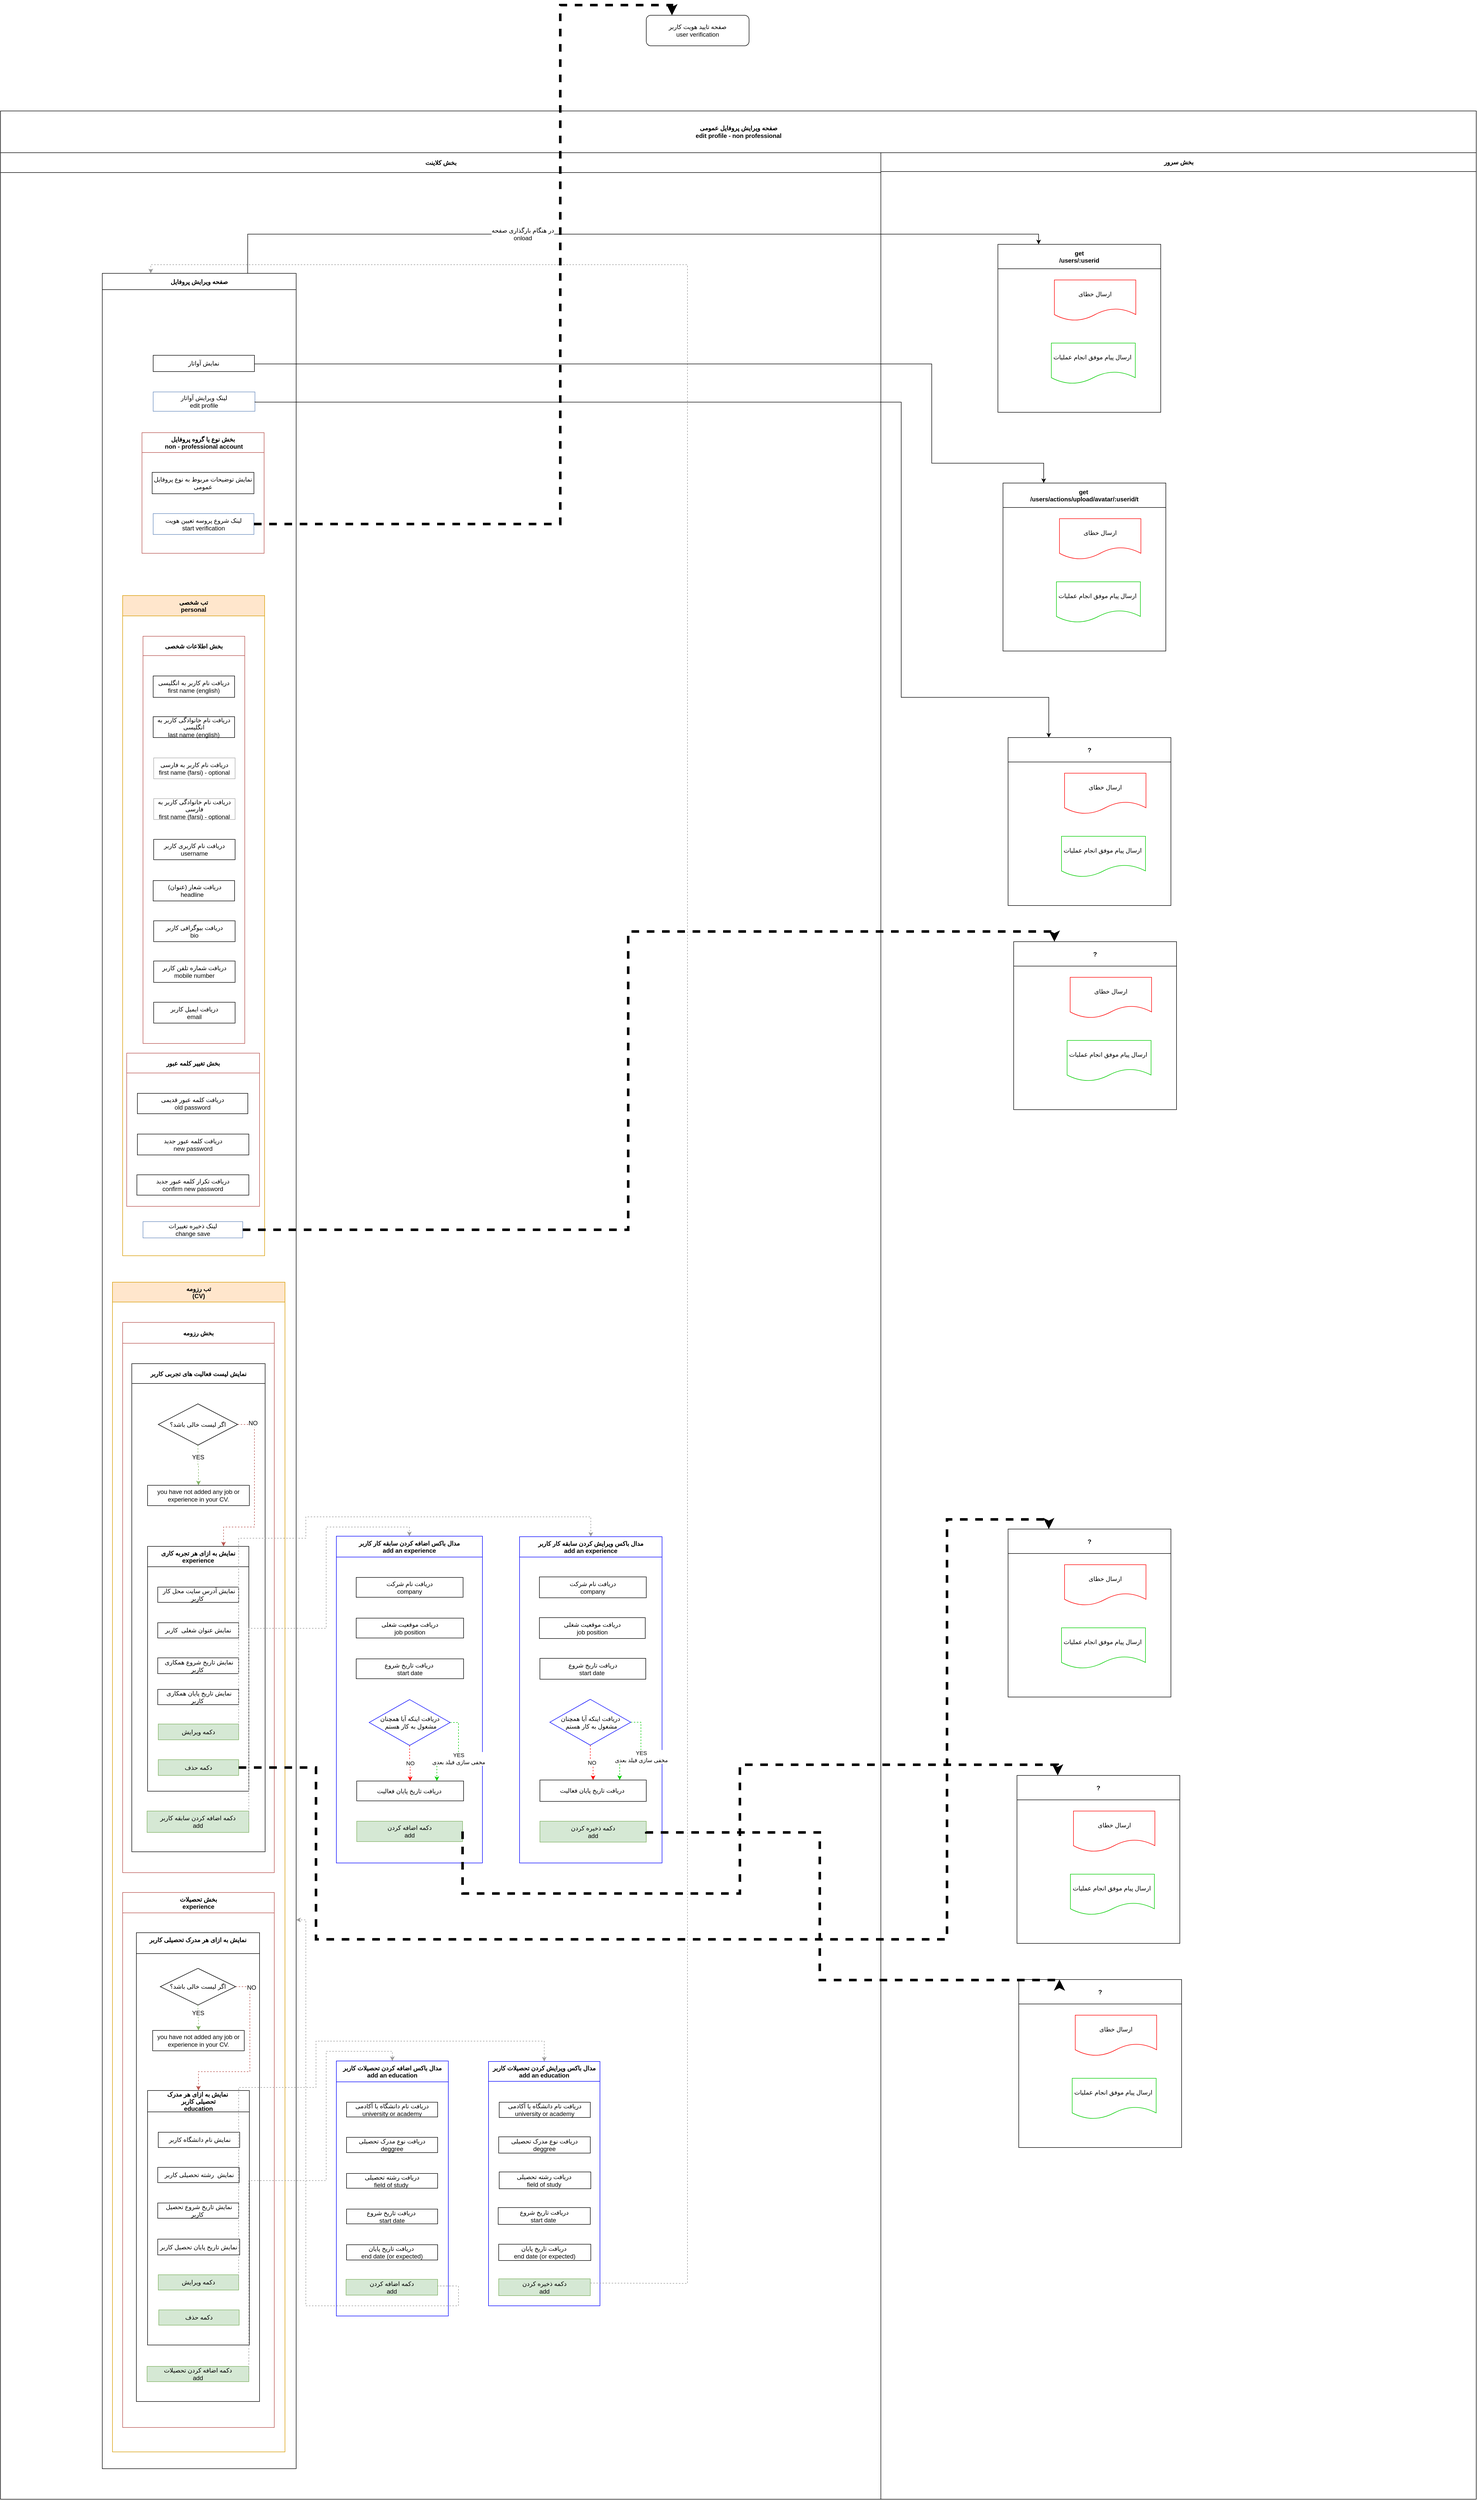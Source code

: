 <mxfile version="11.0.7" type="github"><diagram id="_Mr2OjdB6cG_d8i1DAx9" name="Page-1"><mxGraphModel dx="3062" dy="-5302" grid="1" gridSize="10" guides="1" tooltips="1" connect="1" arrows="1" fold="1" page="1" pageScale="1" pageWidth="850" pageHeight="1100" math="0" shadow="0"><root><mxCell id="0"/><mxCell id="1" parent="0"/><mxCell id="qE0s62v9L_i5L7fRF2j9-1" value="&lt;span style=&quot;background-color: rgb(255 , 255 , 255)&quot;&gt;صفحه ویرایش پروفایل عمومی&lt;/span&gt;&lt;br&gt;&lt;span style=&quot;background-color: rgb(255 , 255 , 255)&quot;&gt;edit profile - non professional&lt;/span&gt;" style="swimlane;html=1;childLayout=stackLayout;resizeParent=1;resizeParentMax=0;startSize=82;" vertex="1" parent="1"><mxGeometry x="-680" y="6968" width="2900" height="4692" as="geometry"/></mxCell><mxCell id="qE0s62v9L_i5L7fRF2j9-2" value="&lt;span style=&quot;background-color: rgb(255 , 255 , 255)&quot;&gt;بخش کلاینت&lt;/span&gt;" style="swimlane;html=1;startSize=39;" vertex="1" parent="qE0s62v9L_i5L7fRF2j9-1"><mxGeometry y="82" width="1730" height="4610" as="geometry"/></mxCell><mxCell id="m3qzf0mcLcKKCOlgRUQQ-3" value="صفحه ویرایش پروفایل" style="swimlane;startSize=32;" parent="qE0s62v9L_i5L7fRF2j9-2" vertex="1"><mxGeometry x="200" y="237" width="381" height="4313" as="geometry"/></mxCell><mxCell id="m3qzf0mcLcKKCOlgRUQQ-4" value="&lt;p&gt;&lt;/p&gt;&lt;p&gt;&lt;/p&gt;&lt;p&gt;&lt;/p&gt;&lt;p&gt;&lt;/p&gt;&lt;p&gt;&lt;/p&gt;&lt;p&gt;نمایش آواتار&lt;/p&gt;" style="rounded=0;whiteSpace=wrap;html=1;" parent="m3qzf0mcLcKKCOlgRUQQ-3" vertex="1"><mxGeometry x="100" y="161" width="199" height="32" as="geometry"/></mxCell><mxCell id="m3qzf0mcLcKKCOlgRUQQ-5" value="تب شخصی&#10;personal" style="swimlane;startSize=40;fillColor=#ffe6cc;strokeColor=#d79b00;" parent="m3qzf0mcLcKKCOlgRUQQ-3" vertex="1"><mxGeometry x="40" y="633" width="279" height="1297" as="geometry"/></mxCell><mxCell id="m3qzf0mcLcKKCOlgRUQQ-6" value="بخش اطلاعات شخصی" style="swimlane;fillColor=#FFFFFF;strokeColor=#b85450;startSize=38;" parent="m3qzf0mcLcKKCOlgRUQQ-5" vertex="1"><mxGeometry x="40" y="80" width="200" height="800" as="geometry"/></mxCell><mxCell id="m3qzf0mcLcKKCOlgRUQQ-7" value="&lt;p&gt;&lt;/p&gt;&lt;p&gt;&lt;/p&gt;&lt;p&gt;&lt;/p&gt;&lt;p&gt;&lt;/p&gt;&lt;p&gt;&lt;/p&gt;&lt;p&gt;دریافت نام کاربر به انگلیسی&lt;br&gt;first name (english)&lt;br&gt;&lt;/p&gt;" style="rounded=0;whiteSpace=wrap;html=1;" parent="m3qzf0mcLcKKCOlgRUQQ-6" vertex="1"><mxGeometry x="20" y="78" width="160" height="42" as="geometry"/></mxCell><mxCell id="m3qzf0mcLcKKCOlgRUQQ-8" value="&lt;p&gt;&lt;/p&gt;&lt;p&gt;&lt;/p&gt;&lt;p&gt;&lt;/p&gt;&lt;p&gt;&lt;/p&gt;&lt;p&gt;&lt;/p&gt;&lt;p&gt;&lt;/p&gt;&lt;p&gt;دریافت نام خانوادگی کاربر به انگلیسی&lt;br&gt;last name (english)&lt;br&gt;&lt;/p&gt;" style="rounded=0;whiteSpace=wrap;html=1;" parent="m3qzf0mcLcKKCOlgRUQQ-6" vertex="1"><mxGeometry x="20" y="158" width="160" height="41" as="geometry"/></mxCell><mxCell id="m3qzf0mcLcKKCOlgRUQQ-9" value="&lt;p&gt;&lt;/p&gt;&lt;p&gt;&lt;/p&gt;&lt;p&gt;&lt;/p&gt;&lt;p&gt;&lt;/p&gt;&lt;p&gt;&lt;/p&gt;&lt;p&gt;&lt;/p&gt;&lt;p&gt;&lt;font color=&quot;#000000&quot;&gt;دریافت نام کاربر به فارسی&lt;br&gt;first name (farsi) - optional&lt;/font&gt;&lt;br&gt;&lt;/p&gt;" style="rounded=0;whiteSpace=wrap;html=1;fillColor=#FFFFFF;strokeColor=#ADADAD;fontColor=#ffffff;" parent="m3qzf0mcLcKKCOlgRUQQ-6" vertex="1"><mxGeometry x="21" y="239" width="160" height="41" as="geometry"/></mxCell><mxCell id="m3qzf0mcLcKKCOlgRUQQ-10" value="&lt;font color=&quot;#000000&quot;&gt;&lt;span&gt;دریافت نام خانوادگی کاربر به فارسی&lt;/span&gt;&lt;br&gt;&lt;span&gt;first name (farsi) - optional&lt;/span&gt;&lt;/font&gt;&lt;br&gt;" style="rounded=0;whiteSpace=wrap;html=1;fillColor=#FFFFFF;strokeColor=#ADADAD;fontColor=#ffffff;" parent="m3qzf0mcLcKKCOlgRUQQ-6" vertex="1"><mxGeometry x="21" y="319" width="160" height="41" as="geometry"/></mxCell><mxCell id="m3qzf0mcLcKKCOlgRUQQ-11" value="&lt;p&gt;&lt;/p&gt;&lt;p&gt;&lt;/p&gt;&lt;p&gt;&lt;/p&gt;&lt;p&gt;&lt;/p&gt;&lt;p&gt;&lt;/p&gt;&lt;p&gt;دریافت نام کاربری کاربر&lt;br&gt;username&lt;br&gt;&lt;/p&gt;" style="rounded=0;whiteSpace=wrap;html=1;" parent="m3qzf0mcLcKKCOlgRUQQ-6" vertex="1"><mxGeometry x="21" y="399" width="160" height="40" as="geometry"/></mxCell><mxCell id="m3qzf0mcLcKKCOlgRUQQ-12" value="&lt;p&gt;&lt;/p&gt;&lt;p&gt;&lt;/p&gt;&lt;p&gt;&lt;/p&gt;&lt;p&gt;&lt;/p&gt;&lt;p&gt;&lt;/p&gt;&lt;p&gt;&amp;nbsp;(دریافت شعار (عنوان&lt;br&gt;headline&amp;nbsp;&amp;nbsp;&lt;/p&gt;" style="rounded=0;whiteSpace=wrap;html=1;" parent="m3qzf0mcLcKKCOlgRUQQ-6" vertex="1"><mxGeometry x="20" y="480" width="160" height="40" as="geometry"/></mxCell><mxCell id="m3qzf0mcLcKKCOlgRUQQ-13" value="&lt;p&gt;&lt;/p&gt;&lt;p&gt;&lt;/p&gt;&lt;p&gt;&lt;/p&gt;&lt;p&gt;&lt;/p&gt;&lt;p&gt;&lt;/p&gt;&lt;p&gt;&lt;/p&gt;&lt;p&gt;دریافت بیوگرافی کاربر&lt;br&gt;bio&lt;/p&gt;" style="rounded=0;whiteSpace=wrap;html=1;" parent="m3qzf0mcLcKKCOlgRUQQ-6" vertex="1"><mxGeometry x="21" y="559" width="160" height="41" as="geometry"/></mxCell><mxCell id="m3qzf0mcLcKKCOlgRUQQ-14" value="&lt;p&gt;&lt;/p&gt;&lt;p&gt;&lt;/p&gt;&lt;p&gt;&lt;/p&gt;&lt;p&gt;&lt;/p&gt;&lt;p&gt;&lt;/p&gt;&lt;p&gt;&lt;/p&gt;&lt;p&gt;دریافت شماره تلفن کاربر&lt;br&gt;mobile number&lt;br&gt;&lt;/p&gt;" style="rounded=0;whiteSpace=wrap;html=1;" parent="m3qzf0mcLcKKCOlgRUQQ-6" vertex="1"><mxGeometry x="21" y="638" width="160" height="42" as="geometry"/></mxCell><mxCell id="m3qzf0mcLcKKCOlgRUQQ-15" value="&lt;p&gt;&lt;/p&gt;&lt;p&gt;&lt;/p&gt;&lt;p&gt;&lt;/p&gt;&lt;p&gt;&lt;/p&gt;&lt;p&gt;&lt;/p&gt;&lt;p&gt;&lt;/p&gt;&lt;p&gt;دریافت ایمیل کاربر&lt;br&gt;email&lt;/p&gt;" style="rounded=0;whiteSpace=wrap;html=1;" parent="m3qzf0mcLcKKCOlgRUQQ-6" vertex="1"><mxGeometry x="21" y="719" width="160" height="41" as="geometry"/></mxCell><mxCell id="m3qzf0mcLcKKCOlgRUQQ-49" value="بخش تغییر کلمه عبور" style="swimlane;startSize=39;fillColor=#FFFFFF;strokeColor=#b85450;" parent="m3qzf0mcLcKKCOlgRUQQ-5" vertex="1"><mxGeometry x="8" y="899" width="261" height="301" as="geometry"/></mxCell><mxCell id="m3qzf0mcLcKKCOlgRUQQ-50" value="&lt;p&gt;&lt;/p&gt;&lt;p&gt;&lt;/p&gt;&lt;p&gt;&lt;/p&gt;&lt;p&gt;&lt;/p&gt;&lt;p&gt;&lt;/p&gt;&lt;p&gt;دریافت کلمه عبور قدیمی&lt;br&gt;old password&lt;/p&gt;" style="rounded=0;whiteSpace=wrap;html=1;" parent="m3qzf0mcLcKKCOlgRUQQ-49" vertex="1"><mxGeometry x="21" y="79" width="217" height="40" as="geometry"/></mxCell><mxCell id="m3qzf0mcLcKKCOlgRUQQ-51" value="&lt;p&gt;&lt;/p&gt;&lt;p&gt;&lt;/p&gt;&lt;p&gt;&lt;/p&gt;&lt;p&gt;&lt;/p&gt;&lt;p&gt;&lt;/p&gt;&lt;p&gt;دریافت کلمه عبور&amp;nbsp;جدید&lt;br&gt;new password&lt;/p&gt;" style="rounded=0;whiteSpace=wrap;html=1;" parent="m3qzf0mcLcKKCOlgRUQQ-49" vertex="1"><mxGeometry x="21" y="159" width="219" height="41" as="geometry"/></mxCell><mxCell id="m3qzf0mcLcKKCOlgRUQQ-52" value="&lt;p&gt;&lt;/p&gt;&lt;p&gt;&lt;/p&gt;&lt;p&gt;&lt;/p&gt;&lt;p&gt;&lt;/p&gt;&lt;p&gt;&lt;/p&gt;&lt;p&gt;دریافت تکرار کلمه عبور&amp;nbsp;جدید&lt;br&gt;confirm new password&lt;/p&gt;" style="rounded=0;whiteSpace=wrap;html=1;" parent="m3qzf0mcLcKKCOlgRUQQ-49" vertex="1"><mxGeometry x="20" y="239" width="220" height="40" as="geometry"/></mxCell><mxCell id="6V_W1G0ebRXkBfOzEBVN-1" value="&lt;p&gt;&lt;/p&gt;&lt;p&gt;&lt;/p&gt;&lt;p&gt;&lt;/p&gt;&lt;p&gt;&lt;/p&gt;&lt;p&gt;&lt;/p&gt;&lt;p&gt;لینک ذخیره تغییرات&lt;br&gt;change save&lt;br&gt;&lt;/p&gt;" style="rounded=0;whiteSpace=wrap;html=1;fillColor=#FFFFFF;strokeColor=#6c8ebf;" parent="m3qzf0mcLcKKCOlgRUQQ-5" vertex="1"><mxGeometry x="40" y="1230" width="196" height="32" as="geometry"/></mxCell><mxCell id="m3qzf0mcLcKKCOlgRUQQ-16" value="تب رزومه&#10;(CV)" style="swimlane;startSize=39;fillColor=#ffe6cc;strokeColor=#d79b00;" parent="m3qzf0mcLcKKCOlgRUQQ-3" vertex="1"><mxGeometry x="20" y="1982" width="339" height="2298" as="geometry"/></mxCell><mxCell id="m3qzf0mcLcKKCOlgRUQQ-17" value="بخش رزومه" style="swimlane;fillColor=#FFFFFF;strokeColor=#b85450;startSize=41;" parent="m3qzf0mcLcKKCOlgRUQQ-16" vertex="1"><mxGeometry x="20" y="79" width="298" height="1081" as="geometry"/></mxCell><mxCell id="m3qzf0mcLcKKCOlgRUQQ-18" value="نمایش لیست فعالیت های تجربی کاربر" style="swimlane;startSize=39;" parent="m3qzf0mcLcKKCOlgRUQQ-17" vertex="1"><mxGeometry x="18" y="81" width="262" height="959" as="geometry"/></mxCell><mxCell id="m3qzf0mcLcKKCOlgRUQQ-19" style="edgeStyle=orthogonalEdgeStyle;rounded=0;orthogonalLoop=1;jettySize=auto;html=1;exitX=0.5;exitY=1;exitDx=0;exitDy=0;entryX=0.5;entryY=0;entryDx=0;entryDy=0;dashed=1;strokeColor=#82b366;fillColor=#d5e8d4;" parent="m3qzf0mcLcKKCOlgRUQQ-18" source="m3qzf0mcLcKKCOlgRUQQ-23" target="m3qzf0mcLcKKCOlgRUQQ-24" edge="1"><mxGeometry relative="1" as="geometry"/></mxCell><mxCell id="m3qzf0mcLcKKCOlgRUQQ-20" value="YES" style="text;html=1;resizable=0;points=[];align=center;verticalAlign=middle;labelBackgroundColor=#ffffff;" parent="m3qzf0mcLcKKCOlgRUQQ-19" vertex="1" connectable="0"><mxGeometry x="-0.4" relative="1" as="geometry"><mxPoint as="offset"/></mxGeometry></mxCell><mxCell id="m3qzf0mcLcKKCOlgRUQQ-21" style="edgeStyle=orthogonalEdgeStyle;rounded=0;orthogonalLoop=1;jettySize=auto;html=1;exitX=1;exitY=0.5;exitDx=0;exitDy=0;entryX=0.75;entryY=0;entryDx=0;entryDy=0;dashed=1;strokeColor=#b85450;fillColor=#f8cecc;" parent="m3qzf0mcLcKKCOlgRUQQ-18" source="m3qzf0mcLcKKCOlgRUQQ-23" target="m3qzf0mcLcKKCOlgRUQQ-25" edge="1"><mxGeometry relative="1" as="geometry"><Array as="points"><mxPoint x="241" y="120"/><mxPoint x="241" y="321"/><mxPoint x="181" y="321"/></Array></mxGeometry></mxCell><mxCell id="m3qzf0mcLcKKCOlgRUQQ-22" value="NO" style="text;html=1;resizable=0;points=[];align=center;verticalAlign=middle;labelBackgroundColor=#ffffff;" parent="m3qzf0mcLcKKCOlgRUQQ-21" vertex="1" connectable="0"><mxGeometry x="-0.822" y="3" relative="1" as="geometry"><mxPoint as="offset"/></mxGeometry></mxCell><mxCell id="m3qzf0mcLcKKCOlgRUQQ-23" value="اگر لیست خالی باشد؟" style="rhombus;whiteSpace=wrap;html=1;" parent="m3qzf0mcLcKKCOlgRUQQ-18" vertex="1"><mxGeometry x="52" y="79" width="156" height="81" as="geometry"/></mxCell><mxCell id="m3qzf0mcLcKKCOlgRUQQ-24" value="&lt;p&gt;&lt;/p&gt;&lt;p&gt;&lt;/p&gt;&lt;p&gt;&lt;/p&gt;&lt;p&gt;&lt;/p&gt;&lt;p&gt;&lt;/p&gt;&lt;p&gt;&lt;/p&gt;&lt;p&gt;you have not added any job or experience in your CV.&lt;/p&gt;" style="rounded=0;whiteSpace=wrap;html=1;" parent="m3qzf0mcLcKKCOlgRUQQ-18" vertex="1"><mxGeometry x="31" y="239" width="200" height="40" as="geometry"/></mxCell><mxCell id="m3qzf0mcLcKKCOlgRUQQ-25" value="&#10;نمایش به ازای هر تجربه کاری&#10;experience&#10;" style="swimlane;startSize=40;" parent="m3qzf0mcLcKKCOlgRUQQ-18" vertex="1"><mxGeometry x="31" y="359" width="199" height="481" as="geometry"/></mxCell><mxCell id="m3qzf0mcLcKKCOlgRUQQ-26" value="&lt;p&gt;&lt;/p&gt;&lt;p&gt;&lt;/p&gt;&lt;p&gt;&lt;/p&gt;&lt;p&gt;&lt;/p&gt;&lt;p&gt;&lt;/p&gt;&lt;p&gt;&lt;/p&gt;&lt;p&gt;&amp;nbsp;نمایش آدرس سایت محل کار کاربر&amp;nbsp;&lt;br&gt;&lt;/p&gt;" style="rounded=0;whiteSpace=wrap;html=1;" parent="m3qzf0mcLcKKCOlgRUQQ-25" vertex="1"><mxGeometry x="20" y="80" width="159" height="30" as="geometry"/></mxCell><mxCell id="m3qzf0mcLcKKCOlgRUQQ-27" value="&lt;p&gt;&lt;/p&gt;&lt;p&gt;&lt;/p&gt;&lt;p&gt;&lt;/p&gt;&lt;p&gt;&lt;/p&gt;&lt;p&gt;&lt;/p&gt;&lt;p&gt;&lt;/p&gt;&lt;p&gt;&amp;nbsp;نمایش عنوان شغلی&amp;nbsp; کاربر&amp;nbsp;&lt;br&gt;&lt;/p&gt;" style="rounded=0;whiteSpace=wrap;html=1;" parent="m3qzf0mcLcKKCOlgRUQQ-25" vertex="1"><mxGeometry x="20" y="150" width="159" height="30" as="geometry"/></mxCell><mxCell id="m3qzf0mcLcKKCOlgRUQQ-28" value="&lt;p&gt;&lt;/p&gt;&lt;p&gt;&lt;/p&gt;&lt;p&gt;&lt;/p&gt;&lt;p&gt;&lt;/p&gt;&lt;p&gt;&lt;/p&gt;&lt;p&gt;&lt;/p&gt;&lt;p&gt;&amp;nbsp;نمایش تاریخ شروع همکاری کاربر&amp;nbsp;&lt;br&gt;&lt;/p&gt;" style="rounded=0;whiteSpace=wrap;html=1;" parent="m3qzf0mcLcKKCOlgRUQQ-25" vertex="1"><mxGeometry x="20" y="219" width="159" height="31" as="geometry"/></mxCell><mxCell id="m3qzf0mcLcKKCOlgRUQQ-29" value="&lt;p&gt;&lt;/p&gt;&lt;p&gt;&lt;/p&gt;&lt;p&gt;&lt;/p&gt;&lt;p&gt;&lt;/p&gt;&lt;p&gt;&lt;/p&gt;&lt;p&gt;&lt;/p&gt;&lt;p&gt;&amp;nbsp;نمایش تاریخ پایان همکاری کاربر&amp;nbsp;&lt;br&gt;&lt;/p&gt;" style="rounded=0;whiteSpace=wrap;html=1;" parent="m3qzf0mcLcKKCOlgRUQQ-25" vertex="1"><mxGeometry x="20" y="281" width="159" height="30" as="geometry"/></mxCell><mxCell id="m3qzf0mcLcKKCOlgRUQQ-30" value="&lt;p&gt;&lt;/p&gt;&lt;p&gt;&lt;/p&gt;&lt;p&gt;&lt;/p&gt;&lt;p&gt;&lt;/p&gt;&lt;p&gt;&lt;/p&gt;&lt;p&gt;&lt;/p&gt;&lt;p&gt;دکمه ویرایش&lt;/p&gt;" style="rounded=0;whiteSpace=wrap;html=1;fillColor=#d5e8d4;strokeColor=#82b366;" parent="m3qzf0mcLcKKCOlgRUQQ-25" vertex="1"><mxGeometry x="21" y="349" width="158" height="31" as="geometry"/></mxCell><mxCell id="m3qzf0mcLcKKCOlgRUQQ-31" value="&lt;p&gt;&lt;/p&gt;&lt;p&gt;&lt;/p&gt;&lt;p&gt;&lt;/p&gt;&lt;p&gt;&lt;/p&gt;&lt;p&gt;&lt;/p&gt;&lt;p&gt;&lt;/p&gt;&lt;p&gt;دکمه حذف&lt;/p&gt;" style="rounded=0;whiteSpace=wrap;html=1;fillColor=#d5e8d4;strokeColor=#82b366;" parent="m3qzf0mcLcKKCOlgRUQQ-25" vertex="1"><mxGeometry x="21" y="419" width="158" height="31" as="geometry"/></mxCell><mxCell id="m3qzf0mcLcKKCOlgRUQQ-32" value="&lt;p&gt;&lt;/p&gt;&lt;p&gt;&lt;/p&gt;&lt;p&gt;&lt;/p&gt;&lt;p&gt;&lt;/p&gt;&lt;p&gt;&lt;/p&gt;&lt;p&gt;&lt;/p&gt;&lt;p&gt;دکمه اضافه کردن سابقه کاربر&lt;br&gt;add&lt;br&gt;&lt;/p&gt;" style="rounded=0;whiteSpace=wrap;html=1;fillColor=#d5e8d4;strokeColor=#82b366;" parent="m3qzf0mcLcKKCOlgRUQQ-18" vertex="1"><mxGeometry x="30" y="879" width="200" height="42" as="geometry"/></mxCell><mxCell id="m3qzf0mcLcKKCOlgRUQQ-33" value="بخش تحصیلات&#10;experience" style="swimlane;fillColor=#FFFFFF;strokeColor=#b85450;startSize=40;" parent="m3qzf0mcLcKKCOlgRUQQ-16" vertex="1"><mxGeometry x="20" y="1199" width="298" height="1051" as="geometry"/></mxCell><mxCell id="m3qzf0mcLcKKCOlgRUQQ-34" value="نمایش به ازای هر مدرک تحصیلی کاربر&#10;" style="swimlane;startSize=41;" parent="m3qzf0mcLcKKCOlgRUQQ-33" vertex="1"><mxGeometry x="27" y="79" width="242" height="921" as="geometry"/></mxCell><mxCell id="m3qzf0mcLcKKCOlgRUQQ-35" style="edgeStyle=orthogonalEdgeStyle;rounded=0;orthogonalLoop=1;jettySize=auto;html=1;exitX=0.5;exitY=1;exitDx=0;exitDy=0;entryX=0.5;entryY=0;entryDx=0;entryDy=0;dashed=1;strokeColor=#82b366;fillColor=#d5e8d4;" parent="m3qzf0mcLcKKCOlgRUQQ-34" source="m3qzf0mcLcKKCOlgRUQQ-39" target="m3qzf0mcLcKKCOlgRUQQ-40" edge="1"><mxGeometry relative="1" as="geometry"/></mxCell><mxCell id="m3qzf0mcLcKKCOlgRUQQ-36" value="YES" style="text;html=1;resizable=0;points=[];align=center;verticalAlign=middle;labelBackgroundColor=#ffffff;" parent="m3qzf0mcLcKKCOlgRUQQ-35" vertex="1" connectable="0"><mxGeometry x="-0.4" relative="1" as="geometry"><mxPoint as="offset"/></mxGeometry></mxCell><mxCell id="m3qzf0mcLcKKCOlgRUQQ-37" style="edgeStyle=orthogonalEdgeStyle;rounded=0;orthogonalLoop=1;jettySize=auto;html=1;exitX=1;exitY=0.5;exitDx=0;exitDy=0;dashed=1;strokeColor=#b85450;fillColor=#f8cecc;entryX=0.5;entryY=0;entryDx=0;entryDy=0;" parent="m3qzf0mcLcKKCOlgRUQQ-34" source="m3qzf0mcLcKKCOlgRUQQ-39" target="m3qzf0mcLcKKCOlgRUQQ-41" edge="1"><mxGeometry relative="1" as="geometry"><Array as="points"><mxPoint x="223" y="106"/><mxPoint x="223" y="273"/><mxPoint x="122" y="273"/></Array><mxPoint x="519.5" y="211" as="targetPoint"/></mxGeometry></mxCell><mxCell id="m3qzf0mcLcKKCOlgRUQQ-38" value="NO" style="text;html=1;resizable=0;points=[];align=center;verticalAlign=middle;labelBackgroundColor=#ffffff;" parent="m3qzf0mcLcKKCOlgRUQQ-37" vertex="1" connectable="0"><mxGeometry x="-0.822" y="3" relative="1" as="geometry"><mxPoint as="offset"/></mxGeometry></mxCell><mxCell id="m3qzf0mcLcKKCOlgRUQQ-39" value="اگر لیست خالی باشد؟" style="rhombus;whiteSpace=wrap;html=1;" parent="m3qzf0mcLcKKCOlgRUQQ-34" vertex="1"><mxGeometry x="47" y="70" width="148" height="72" as="geometry"/></mxCell><mxCell id="m3qzf0mcLcKKCOlgRUQQ-40" value="&lt;p&gt;&lt;/p&gt;&lt;p&gt;&lt;/p&gt;&lt;p&gt;&lt;/p&gt;&lt;p&gt;&lt;/p&gt;&lt;p&gt;&lt;/p&gt;&lt;p&gt;&lt;/p&gt;&lt;p&gt;you have not added any job or experience in your CV.&lt;/p&gt;" style="rounded=0;whiteSpace=wrap;html=1;" parent="m3qzf0mcLcKKCOlgRUQQ-34" vertex="1"><mxGeometry x="32" y="192" width="180" height="40" as="geometry"/></mxCell><mxCell id="m3qzf0mcLcKKCOlgRUQQ-41" value="&#10;نمایش به ازای هر مدرک &#10;تحصیلی کاربر&#10;education&#10;" style="swimlane;startSize=42;" parent="m3qzf0mcLcKKCOlgRUQQ-34" vertex="1"><mxGeometry x="22" y="310" width="200" height="500" as="geometry"/></mxCell><mxCell id="m3qzf0mcLcKKCOlgRUQQ-42" value="&lt;p&gt;&lt;/p&gt;&lt;p&gt;&lt;/p&gt;&lt;p&gt;&lt;/p&gt;&lt;p&gt;&lt;/p&gt;&lt;p&gt;&lt;/p&gt;&lt;p&gt;&lt;/p&gt;&lt;p&gt;&amp;nbsp;نمایش تاریخ شروع تحصیل کاربر&amp;nbsp;&lt;br&gt;&lt;/p&gt;" style="rounded=0;whiteSpace=wrap;html=1;" parent="m3qzf0mcLcKKCOlgRUQQ-41" vertex="1"><mxGeometry x="20" y="221" width="159" height="30" as="geometry"/></mxCell><mxCell id="m3qzf0mcLcKKCOlgRUQQ-43" value="&lt;p&gt;&lt;/p&gt;&lt;p&gt;&lt;/p&gt;&lt;p&gt;&lt;/p&gt;&lt;p&gt;&lt;/p&gt;&lt;p&gt;&lt;/p&gt;&lt;p&gt;&lt;/p&gt;&lt;p&gt;&amp;nbsp;نمایش تاریخ پایان تحصیل کاربر&amp;nbsp;&lt;br&gt;&lt;/p&gt;" style="rounded=0;whiteSpace=wrap;html=1;" parent="m3qzf0mcLcKKCOlgRUQQ-41" vertex="1"><mxGeometry x="20" y="292" width="161" height="31" as="geometry"/></mxCell><mxCell id="m3qzf0mcLcKKCOlgRUQQ-44" value="&lt;p&gt;&lt;/p&gt;&lt;p&gt;&lt;/p&gt;&lt;p&gt;&lt;/p&gt;&lt;p&gt;&lt;/p&gt;&lt;p&gt;&lt;/p&gt;&lt;p&gt;&lt;/p&gt;&lt;p&gt;&amp;nbsp;نمایش نام دانشگاه کاربر&lt;br&gt;&lt;/p&gt;" style="rounded=0;whiteSpace=wrap;html=1;" parent="m3qzf0mcLcKKCOlgRUQQ-41" vertex="1"><mxGeometry x="21" y="82" width="160" height="30" as="geometry"/></mxCell><mxCell id="m3qzf0mcLcKKCOlgRUQQ-45" value="&lt;p&gt;&lt;/p&gt;&lt;p&gt;&lt;/p&gt;&lt;p&gt;&lt;/p&gt;&lt;p&gt;&lt;/p&gt;&lt;p&gt;&lt;/p&gt;&lt;p&gt;&lt;/p&gt;&lt;p&gt;&amp;nbsp;نمایش&amp;nbsp; رشته تحصیلی کاربر&lt;br&gt;&lt;/p&gt;" style="rounded=0;whiteSpace=wrap;html=1;" parent="m3qzf0mcLcKKCOlgRUQQ-41" vertex="1"><mxGeometry x="20" y="151" width="160" height="30" as="geometry"/></mxCell><mxCell id="m3qzf0mcLcKKCOlgRUQQ-46" value="&lt;p&gt;&lt;/p&gt;&lt;p&gt;&lt;/p&gt;&lt;p&gt;&lt;/p&gt;&lt;p&gt;&lt;/p&gt;&lt;p&gt;&lt;/p&gt;&lt;p&gt;&lt;/p&gt;&lt;p&gt;دکمه ویرایش&lt;/p&gt;" style="rounded=0;whiteSpace=wrap;html=1;fillColor=#d5e8d4;strokeColor=#82b366;" parent="m3qzf0mcLcKKCOlgRUQQ-41" vertex="1"><mxGeometry x="21" y="362" width="158" height="30" as="geometry"/></mxCell><mxCell id="m3qzf0mcLcKKCOlgRUQQ-47" value="&lt;p&gt;&lt;/p&gt;&lt;p&gt;&lt;/p&gt;&lt;p&gt;&lt;/p&gt;&lt;p&gt;&lt;/p&gt;&lt;p&gt;&lt;/p&gt;&lt;p&gt;&lt;/p&gt;&lt;p&gt;دکمه حذف&lt;/p&gt;" style="rounded=0;whiteSpace=wrap;html=1;fillColor=#d5e8d4;strokeColor=#82b366;" parent="m3qzf0mcLcKKCOlgRUQQ-41" vertex="1"><mxGeometry x="22" y="431" width="158" height="30" as="geometry"/></mxCell><mxCell id="m3qzf0mcLcKKCOlgRUQQ-48" value="&lt;p&gt;&lt;/p&gt;&lt;p&gt;&lt;/p&gt;&lt;p&gt;&lt;/p&gt;&lt;p&gt;&lt;/p&gt;&lt;p&gt;&lt;/p&gt;&lt;p&gt;&lt;/p&gt;&lt;p&gt;دکمه اضافه کردن تحصیلات&lt;br&gt;add&lt;/p&gt;" style="rounded=0;whiteSpace=wrap;html=1;fillColor=#d5e8d4;strokeColor=#82b366;" parent="m3qzf0mcLcKKCOlgRUQQ-34" vertex="1"><mxGeometry x="21" y="852" width="200" height="30" as="geometry"/></mxCell><mxCell id="m3qzf0mcLcKKCOlgRUQQ-53" value="&lt;p&gt;&lt;/p&gt;&lt;p&gt;&lt;/p&gt;&lt;p&gt;&lt;/p&gt;&lt;p&gt;&lt;/p&gt;&lt;p&gt;&lt;/p&gt;&lt;p&gt;لینک ویرایش آواتار&lt;br&gt;edit profile&lt;br&gt;&lt;/p&gt;" style="rounded=0;whiteSpace=wrap;html=1;fillColor=#FFFFFF;strokeColor=#6c8ebf;" parent="m3qzf0mcLcKKCOlgRUQQ-3" vertex="1"><mxGeometry x="100" y="233" width="200" height="38" as="geometry"/></mxCell><mxCell id="m3qzf0mcLcKKCOlgRUQQ-54" value="بخش نوع یا گروه پروفایل&#10; non - professional account" style="swimlane;startSize=39;fillColor=#FFFFFF;strokeColor=#b85450;" parent="m3qzf0mcLcKKCOlgRUQQ-3" vertex="1"><mxGeometry x="78" y="313" width="240" height="237" as="geometry"/></mxCell><mxCell id="m3qzf0mcLcKKCOlgRUQQ-55" value="&lt;p&gt;&lt;/p&gt;&lt;p&gt;&lt;/p&gt;&lt;p&gt;&lt;/p&gt;&lt;p&gt;&lt;/p&gt;&lt;p&gt;&lt;/p&gt;&lt;p&gt;نمایش توضیحات مربوط به نوع پروفایل عمومی&lt;/p&gt;" style="rounded=0;whiteSpace=wrap;html=1;" parent="m3qzf0mcLcKKCOlgRUQQ-54" vertex="1"><mxGeometry x="20" y="78" width="200" height="42" as="geometry"/></mxCell><mxCell id="m3qzf0mcLcKKCOlgRUQQ-56" value="&lt;p&gt;&lt;/p&gt;&lt;p&gt;&lt;/p&gt;&lt;p&gt;&lt;/p&gt;&lt;p&gt;&lt;/p&gt;&lt;p&gt;&lt;/p&gt;&lt;p&gt;لینک شروع پروسه تعیین هویت&lt;br&gt;start verification&lt;br&gt;&lt;/p&gt;" style="rounded=0;whiteSpace=wrap;html=1;fillColor=#FFFFFF;strokeColor=#6c8ebf;" parent="m3qzf0mcLcKKCOlgRUQQ-54" vertex="1"><mxGeometry x="22" y="159" width="198" height="41" as="geometry"/></mxCell><mxCell id="m3qzf0mcLcKKCOlgRUQQ-93" style="edgeStyle=orthogonalEdgeStyle;rounded=0;orthogonalLoop=1;jettySize=auto;html=1;entryX=0.5;entryY=0;entryDx=0;entryDy=0;dashed=1;strokeColor=#999999;exitX=1;exitY=0.5;exitDx=0;exitDy=0;" parent="qE0s62v9L_i5L7fRF2j9-2" source="m3qzf0mcLcKKCOlgRUQQ-30" target="m3qzf0mcLcKKCOlgRUQQ-77" edge="1"><mxGeometry relative="1" as="geometry"><Array as="points"><mxPoint x="600" y="2722"/><mxPoint x="600" y="2680"/><mxPoint x="1160" y="2680"/></Array><mxPoint x="542" y="2064" as="sourcePoint"/></mxGeometry></mxCell><mxCell id="m3qzf0mcLcKKCOlgRUQQ-66" style="edgeStyle=orthogonalEdgeStyle;rounded=0;orthogonalLoop=1;jettySize=auto;html=1;dashed=1;strokeColor=#999999;exitX=1;exitY=0.5;exitDx=0;exitDy=0;entryX=0.5;entryY=0;entryDx=0;entryDy=0;" parent="qE0s62v9L_i5L7fRF2j9-2" source="m3qzf0mcLcKKCOlgRUQQ-32" target="m3qzf0mcLcKKCOlgRUQQ-57" edge="1"><mxGeometry relative="1" as="geometry"><Array as="points"><mxPoint x="640" y="2899"/><mxPoint x="640" y="2700"/><mxPoint x="804" y="2700"/></Array><mxPoint x="632" y="2162" as="sourcePoint"/><mxPoint x="801.5" y="1753" as="targetPoint"/></mxGeometry></mxCell><mxCell id="m3qzf0mcLcKKCOlgRUQQ-57" value="&#10;مدال باکس اضافه کردن سابقه کار کاربر&#10;add an experience&#10;" style="swimlane;strokeColor=#0000FF;startSize=41;" parent="qE0s62v9L_i5L7fRF2j9-2" vertex="1"><mxGeometry x="660" y="2718" width="287" height="642" as="geometry"/></mxCell><mxCell id="m3qzf0mcLcKKCOlgRUQQ-58" value="&lt;p&gt;&lt;/p&gt;&lt;p&gt;&lt;/p&gt;&lt;p&gt;&lt;/p&gt;&lt;p&gt;&lt;/p&gt;&lt;p&gt;&lt;/p&gt;&lt;p&gt;دریافت نام شرکت&lt;br&gt;company&lt;br&gt;&lt;/p&gt;" style="rounded=0;whiteSpace=wrap;html=1;" parent="m3qzf0mcLcKKCOlgRUQQ-57" vertex="1"><mxGeometry x="39" y="81" width="210" height="39" as="geometry"/></mxCell><mxCell id="m3qzf0mcLcKKCOlgRUQQ-59" value="&lt;p&gt;&lt;/p&gt;&lt;p&gt;&lt;/p&gt;&lt;p&gt;&lt;/p&gt;&lt;p&gt;&lt;/p&gt;&lt;p&gt;&lt;/p&gt;&lt;p&gt;دریافت موقعیت شغلی&lt;br&gt;job position&lt;br&gt;&lt;/p&gt;" style="rounded=0;whiteSpace=wrap;html=1;" parent="m3qzf0mcLcKKCOlgRUQQ-57" vertex="1"><mxGeometry x="39" y="161" width="211" height="39" as="geometry"/></mxCell><mxCell id="m3qzf0mcLcKKCOlgRUQQ-60" value="&lt;p&gt;&lt;/p&gt;&lt;p&gt;&lt;/p&gt;&lt;p&gt;&lt;/p&gt;&lt;p&gt;&lt;/p&gt;&lt;p&gt;&lt;/p&gt;&lt;p&gt;دریافت تاریخ شروع&amp;nbsp;&lt;br&gt;start date&lt;/p&gt;" style="rounded=0;whiteSpace=wrap;html=1;" parent="m3qzf0mcLcKKCOlgRUQQ-57" vertex="1"><mxGeometry x="39" y="241" width="211" height="39" as="geometry"/></mxCell><mxCell id="m3qzf0mcLcKKCOlgRUQQ-61" value="&lt;p&gt;&lt;/p&gt;&lt;p&gt;&lt;/p&gt;&lt;p&gt;&lt;/p&gt;&lt;p&gt;&lt;/p&gt;&lt;p&gt;&lt;/p&gt;&lt;p&gt;دریافت تاریخ پایان فعالیت&amp;nbsp;&lt;/p&gt;" style="rounded=0;whiteSpace=wrap;html=1;" parent="m3qzf0mcLcKKCOlgRUQQ-57" vertex="1"><mxGeometry x="40" y="481" width="210" height="39" as="geometry"/></mxCell><mxCell id="m3qzf0mcLcKKCOlgRUQQ-62" value="NO" style="edgeStyle=orthogonalEdgeStyle;rounded=0;orthogonalLoop=1;jettySize=auto;html=1;exitX=0.5;exitY=1;exitDx=0;exitDy=0;entryX=0.5;entryY=0;entryDx=0;entryDy=0;dashed=1;strokeColor=#FF0000;" parent="m3qzf0mcLcKKCOlgRUQQ-57" source="m3qzf0mcLcKKCOlgRUQQ-64" target="m3qzf0mcLcKKCOlgRUQQ-61" edge="1"><mxGeometry relative="1" as="geometry"/></mxCell><mxCell id="m3qzf0mcLcKKCOlgRUQQ-63" value="YES&lt;br&gt;مخفی سازی فیلد بعدی&lt;br&gt;" style="edgeStyle=orthogonalEdgeStyle;rounded=0;orthogonalLoop=1;jettySize=auto;html=1;exitX=1;exitY=0.5;exitDx=0;exitDy=0;entryX=0.75;entryY=0;entryDx=0;entryDy=0;dashed=1;strokeColor=#00CC00;" parent="m3qzf0mcLcKKCOlgRUQQ-57" source="m3qzf0mcLcKKCOlgRUQQ-64" target="m3qzf0mcLcKKCOlgRUQQ-61" edge="1"><mxGeometry relative="1" as="geometry"><Array as="points"><mxPoint x="240" y="366"/><mxPoint x="240" y="446"/><mxPoint x="197" y="446"/></Array></mxGeometry></mxCell><mxCell id="m3qzf0mcLcKKCOlgRUQQ-64" value="&lt;span&gt;دریافت اینکه آیا همچنان&lt;br&gt;&amp;nbsp;مشغول به کار هستم&lt;/span&gt;" style="rhombus;whiteSpace=wrap;html=1;strokeColor=#0000FF;fillColor=#FFFFFF;" parent="m3qzf0mcLcKKCOlgRUQQ-57" vertex="1"><mxGeometry x="64.5" y="321" width="159" height="90" as="geometry"/></mxCell><mxCell id="m3qzf0mcLcKKCOlgRUQQ-65" value="&lt;p&gt;&lt;/p&gt;&lt;p&gt;&lt;/p&gt;&lt;p&gt;&lt;/p&gt;&lt;p&gt;&lt;/p&gt;&lt;p&gt;&lt;/p&gt;&lt;p&gt;دکمه اضافه کردن&lt;br&gt;add&lt;/p&gt;" style="rounded=0;whiteSpace=wrap;html=1;fillColor=#d5e8d4;strokeColor=#82b366;" parent="m3qzf0mcLcKKCOlgRUQQ-57" vertex="1"><mxGeometry x="40" y="560" width="208" height="40" as="geometry"/></mxCell><mxCell id="m3qzf0mcLcKKCOlgRUQQ-77" value="&#10;مدال باکس ویرایش کردن سابقه کار کاربر&#10;add an experience&#10;" style="swimlane;strokeColor=#0000FF;startSize=40;" parent="qE0s62v9L_i5L7fRF2j9-2" vertex="1"><mxGeometry x="1020" y="2719" width="280" height="641" as="geometry"/></mxCell><mxCell id="m3qzf0mcLcKKCOlgRUQQ-78" value="&lt;p&gt;&lt;/p&gt;&lt;p&gt;&lt;/p&gt;&lt;p&gt;&lt;/p&gt;&lt;p&gt;&lt;/p&gt;&lt;p&gt;&lt;/p&gt;&lt;p&gt;دریافت نام شرکت&lt;br&gt;company&lt;br&gt;&lt;/p&gt;" style="rounded=0;whiteSpace=wrap;html=1;" parent="m3qzf0mcLcKKCOlgRUQQ-77" vertex="1"><mxGeometry x="39" y="79" width="210" height="41" as="geometry"/></mxCell><mxCell id="m3qzf0mcLcKKCOlgRUQQ-79" value="&lt;p&gt;&lt;/p&gt;&lt;p&gt;&lt;/p&gt;&lt;p&gt;&lt;/p&gt;&lt;p&gt;&lt;/p&gt;&lt;p&gt;&lt;/p&gt;&lt;p&gt;دریافت موقعیت شغلی&lt;br&gt;job position&lt;br&gt;&lt;/p&gt;" style="rounded=0;whiteSpace=wrap;html=1;" parent="m3qzf0mcLcKKCOlgRUQQ-77" vertex="1"><mxGeometry x="39" y="159" width="208" height="41" as="geometry"/></mxCell><mxCell id="m3qzf0mcLcKKCOlgRUQQ-80" value="&lt;p&gt;&lt;/p&gt;&lt;p&gt;&lt;/p&gt;&lt;p&gt;&lt;/p&gt;&lt;p&gt;&lt;/p&gt;&lt;p&gt;&lt;/p&gt;&lt;p&gt;دریافت تاریخ شروع&lt;br&gt;start date&amp;nbsp;&lt;/p&gt;" style="rounded=0;whiteSpace=wrap;html=1;" parent="m3qzf0mcLcKKCOlgRUQQ-77" vertex="1"><mxGeometry x="40" y="239" width="208" height="41" as="geometry"/></mxCell><mxCell id="m3qzf0mcLcKKCOlgRUQQ-81" value="&lt;p&gt;&lt;/p&gt;&lt;p&gt;&lt;/p&gt;&lt;p&gt;&lt;/p&gt;&lt;p&gt;&lt;/p&gt;&lt;p&gt;&lt;/p&gt;&lt;p&gt;دریافت تاریخ پایان فعالیت&amp;nbsp;&lt;/p&gt;" style="rounded=0;whiteSpace=wrap;html=1;" parent="m3qzf0mcLcKKCOlgRUQQ-77" vertex="1"><mxGeometry x="40" y="478" width="209" height="42" as="geometry"/></mxCell><mxCell id="m3qzf0mcLcKKCOlgRUQQ-82" value="NO" style="edgeStyle=orthogonalEdgeStyle;rounded=0;orthogonalLoop=1;jettySize=auto;html=1;exitX=0.5;exitY=1;exitDx=0;exitDy=0;entryX=0.5;entryY=0;entryDx=0;entryDy=0;dashed=1;strokeColor=#FF0000;" parent="m3qzf0mcLcKKCOlgRUQQ-77" source="m3qzf0mcLcKKCOlgRUQQ-84" target="m3qzf0mcLcKKCOlgRUQQ-81" edge="1"><mxGeometry relative="1" as="geometry"/></mxCell><mxCell id="m3qzf0mcLcKKCOlgRUQQ-83" value="YES&lt;br&gt;مخفی سازی فیلد بعدی&lt;br&gt;" style="edgeStyle=orthogonalEdgeStyle;rounded=0;orthogonalLoop=1;jettySize=auto;html=1;exitX=1;exitY=0.5;exitDx=0;exitDy=0;entryX=0.75;entryY=0;entryDx=0;entryDy=0;dashed=1;strokeColor=#00CC00;" parent="m3qzf0mcLcKKCOlgRUQQ-77" source="m3qzf0mcLcKKCOlgRUQQ-84" target="m3qzf0mcLcKKCOlgRUQQ-81" edge="1"><mxGeometry relative="1" as="geometry"/></mxCell><mxCell id="m3qzf0mcLcKKCOlgRUQQ-84" value="&lt;span&gt;دریافت اینکه آیا همچنان&lt;br&gt;&amp;nbsp;مشغول به کار هستم&lt;/span&gt;" style="rhombus;whiteSpace=wrap;html=1;strokeColor=#0000FF;fillColor=#FFFFFF;" parent="m3qzf0mcLcKKCOlgRUQQ-77" vertex="1"><mxGeometry x="59.5" y="319.5" width="159" height="90" as="geometry"/></mxCell><mxCell id="m3qzf0mcLcKKCOlgRUQQ-85" value="&lt;p&gt;&lt;/p&gt;&lt;p&gt;&lt;/p&gt;&lt;p&gt;&lt;/p&gt;&lt;p&gt;&lt;/p&gt;&lt;p&gt;&lt;/p&gt;&lt;p&gt;دکمه ذخیره کردن&lt;br&gt;add&lt;/p&gt;" style="rounded=0;whiteSpace=wrap;html=1;fillColor=#d5e8d4;strokeColor=#82b366;" parent="m3qzf0mcLcKKCOlgRUQQ-77" vertex="1"><mxGeometry x="40" y="559" width="209" height="41" as="geometry"/></mxCell><mxCell id="m3qzf0mcLcKKCOlgRUQQ-95" style="edgeStyle=orthogonalEdgeStyle;rounded=0;orthogonalLoop=1;jettySize=auto;html=1;exitX=1;exitY=0.5;exitDx=0;exitDy=0;entryX=0.5;entryY=0;entryDx=0;entryDy=0;dashed=1;strokeColor=#999999;" parent="qE0s62v9L_i5L7fRF2j9-2" source="m3qzf0mcLcKKCOlgRUQQ-46" target="m3qzf0mcLcKKCOlgRUQQ-86" edge="1"><mxGeometry relative="1" as="geometry"><Array as="points"><mxPoint x="468" y="3801"/><mxPoint x="620" y="3801"/><mxPoint x="620" y="3710"/><mxPoint x="1069" y="3710"/></Array></mxGeometry></mxCell><mxCell id="m3qzf0mcLcKKCOlgRUQQ-75" style="edgeStyle=orthogonalEdgeStyle;rounded=0;orthogonalLoop=1;jettySize=auto;html=1;entryX=1;entryY=0.75;entryDx=0;entryDy=0;dashed=1;strokeColor=#999999;" parent="qE0s62v9L_i5L7fRF2j9-2" target="m3qzf0mcLcKKCOlgRUQQ-3" edge="1"><mxGeometry relative="1" as="geometry"><Array as="points"><mxPoint x="859" y="4191"/><mxPoint x="900" y="4191"/><mxPoint x="900" y="4230"/><mxPoint x="600" y="4230"/><mxPoint x="600" y="3907"/></Array><mxPoint x="890" y="4191" as="sourcePoint"/></mxGeometry></mxCell><mxCell id="m3qzf0mcLcKKCOlgRUQQ-74" style="edgeStyle=orthogonalEdgeStyle;rounded=0;orthogonalLoop=1;jettySize=auto;html=1;exitX=1;exitY=0.5;exitDx=0;exitDy=0;entryX=0.5;entryY=0;entryDx=0;entryDy=0;dashed=1;strokeColor=#999999;" parent="qE0s62v9L_i5L7fRF2j9-2" source="m3qzf0mcLcKKCOlgRUQQ-48" target="m3qzf0mcLcKKCOlgRUQQ-67" edge="1"><mxGeometry relative="1" as="geometry"><Array as="points"><mxPoint x="640" y="3984"/><mxPoint x="640" y="3730"/><mxPoint x="770" y="3730"/></Array></mxGeometry></mxCell><mxCell id="m3qzf0mcLcKKCOlgRUQQ-86" value="&#10;مدال باکس ویرایش کردن تحصیلات کاربر&#10;add an education&#10;" style="swimlane;strokeColor=#0000FF;startSize=39;" parent="qE0s62v9L_i5L7fRF2j9-2" vertex="1"><mxGeometry x="959" y="3750" width="219" height="480" as="geometry"/></mxCell><mxCell id="m3qzf0mcLcKKCOlgRUQQ-87" value="&lt;p&gt;&lt;/p&gt;&lt;p&gt;&lt;/p&gt;&lt;p&gt;&lt;/p&gt;&lt;p&gt;&lt;/p&gt;&lt;p&gt;&lt;/p&gt;&lt;p&gt;دریافت نام&amp;nbsp;&lt;span&gt;دانشگاه یا آکادمی&lt;br&gt;university or academy&lt;br&gt;&lt;/span&gt;&lt;/p&gt;" style="rounded=0;whiteSpace=wrap;html=1;" parent="m3qzf0mcLcKKCOlgRUQQ-86" vertex="1"><mxGeometry x="21" y="80" width="179" height="30" as="geometry"/></mxCell><mxCell id="m3qzf0mcLcKKCOlgRUQQ-88" value="&lt;p&gt;&lt;/p&gt;&lt;p&gt;&lt;/p&gt;&lt;p&gt;&lt;/p&gt;&lt;p&gt;&lt;/p&gt;&lt;p&gt;&lt;/p&gt;&lt;p&gt;دریافت نوع مدرک&amp;nbsp;تحصیلی&lt;br&gt;deggree&lt;br&gt;&lt;/p&gt;" style="rounded=0;whiteSpace=wrap;html=1;" parent="m3qzf0mcLcKKCOlgRUQQ-86" vertex="1"><mxGeometry x="20" y="148" width="180" height="32" as="geometry"/></mxCell><mxCell id="m3qzf0mcLcKKCOlgRUQQ-89" value="&lt;p&gt;&lt;/p&gt;&lt;p&gt;&lt;/p&gt;&lt;p&gt;&lt;/p&gt;&lt;p&gt;&lt;/p&gt;&lt;p&gt;&lt;/p&gt;&lt;p&gt;دریافت رشته تحصیلی&amp;nbsp;&lt;br&gt;field of study&amp;nbsp;&lt;br&gt;&lt;/p&gt;" style="rounded=0;whiteSpace=wrap;html=1;" parent="m3qzf0mcLcKKCOlgRUQQ-86" vertex="1"><mxGeometry x="21" y="217" width="180" height="33" as="geometry"/></mxCell><mxCell id="m3qzf0mcLcKKCOlgRUQQ-90" value="&lt;p&gt;&lt;/p&gt;&lt;p&gt;&lt;/p&gt;&lt;p&gt;&lt;/p&gt;&lt;p&gt;&lt;/p&gt;&lt;p&gt;&lt;/p&gt;&lt;p&gt;دریافت تاریخ شروع&lt;br&gt;start date&amp;nbsp;&lt;/p&gt;" style="rounded=0;whiteSpace=wrap;html=1;" parent="m3qzf0mcLcKKCOlgRUQQ-86" vertex="1"><mxGeometry x="19" y="287" width="181" height="33" as="geometry"/></mxCell><mxCell id="m3qzf0mcLcKKCOlgRUQQ-91" value="&lt;p&gt;&lt;/p&gt;&lt;p&gt;&lt;/p&gt;&lt;p&gt;&lt;/p&gt;&lt;p&gt;&lt;/p&gt;&lt;p&gt;&lt;/p&gt;&lt;p&gt;دکمه ذخیره کردن&lt;br&gt;add&lt;/p&gt;" style="rounded=0;whiteSpace=wrap;html=1;fillColor=#d5e8d4;strokeColor=#82b366;" parent="m3qzf0mcLcKKCOlgRUQQ-86" vertex="1"><mxGeometry x="20" y="427" width="180" height="33" as="geometry"/></mxCell><mxCell id="m3qzf0mcLcKKCOlgRUQQ-92" value="&lt;p&gt;&lt;/p&gt;&lt;p&gt;&lt;/p&gt;&lt;p&gt;&lt;/p&gt;&lt;p&gt;&lt;/p&gt;&lt;p&gt;&lt;/p&gt;&lt;p&gt;دریافت تاریخ پایان&amp;nbsp;&lt;br&gt;end date (or expected)&lt;br&gt;&lt;/p&gt;" style="rounded=0;whiteSpace=wrap;html=1;" parent="m3qzf0mcLcKKCOlgRUQQ-86" vertex="1"><mxGeometry x="20" y="359" width="181" height="32" as="geometry"/></mxCell><mxCell id="m3qzf0mcLcKKCOlgRUQQ-67" value="&#10;مدال باکس اضافه کردن تحصیلات کاربر&#10;add an education&#10;" style="swimlane;strokeColor=#0000FF;startSize=41;" parent="qE0s62v9L_i5L7fRF2j9-2" vertex="1"><mxGeometry x="660" y="3749" width="220" height="501" as="geometry"/></mxCell><mxCell id="m3qzf0mcLcKKCOlgRUQQ-68" value="&lt;p&gt;&lt;/p&gt;&lt;p&gt;&lt;/p&gt;&lt;p&gt;&lt;/p&gt;&lt;p&gt;&lt;/p&gt;&lt;p&gt;&lt;/p&gt;&lt;p&gt;دریافت نام&amp;nbsp;&lt;span&gt;دانشگاه یا آکادمی&lt;br&gt;university or academy&lt;br&gt;&lt;/span&gt;&lt;/p&gt;" style="rounded=0;whiteSpace=wrap;html=1;" parent="m3qzf0mcLcKKCOlgRUQQ-67" vertex="1"><mxGeometry x="20" y="81" width="179" height="29" as="geometry"/></mxCell><mxCell id="m3qzf0mcLcKKCOlgRUQQ-69" value="&lt;p&gt;&lt;/p&gt;&lt;p&gt;&lt;/p&gt;&lt;p&gt;&lt;/p&gt;&lt;p&gt;&lt;/p&gt;&lt;p&gt;&lt;/p&gt;&lt;p&gt;دریافت نوع مدرک&amp;nbsp;تحصیلی&lt;br&gt;deggree&lt;br&gt;&lt;/p&gt;" style="rounded=0;whiteSpace=wrap;html=1;" parent="m3qzf0mcLcKKCOlgRUQQ-67" vertex="1"><mxGeometry x="20" y="150" width="179" height="30" as="geometry"/></mxCell><mxCell id="m3qzf0mcLcKKCOlgRUQQ-70" value="&lt;p&gt;&lt;/p&gt;&lt;p&gt;&lt;/p&gt;&lt;p&gt;&lt;/p&gt;&lt;p&gt;&lt;/p&gt;&lt;p&gt;&lt;/p&gt;&lt;p&gt;دریافت رشته تحصیلی&lt;br&gt;field of study&amp;nbsp;&lt;/p&gt;" style="rounded=0;whiteSpace=wrap;html=1;" parent="m3qzf0mcLcKKCOlgRUQQ-67" vertex="1"><mxGeometry x="20" y="221" width="179" height="29" as="geometry"/></mxCell><mxCell id="m3qzf0mcLcKKCOlgRUQQ-71" value="&lt;p&gt;&lt;/p&gt;&lt;p&gt;&lt;/p&gt;&lt;p&gt;&lt;/p&gt;&lt;p&gt;&lt;/p&gt;&lt;p&gt;&lt;/p&gt;&lt;p&gt;دریافت تاریخ شروع&amp;nbsp;&lt;br&gt;start date&lt;/p&gt;" style="rounded=0;whiteSpace=wrap;html=1;" parent="m3qzf0mcLcKKCOlgRUQQ-67" vertex="1"><mxGeometry x="20" y="291" width="179" height="29" as="geometry"/></mxCell><mxCell id="m3qzf0mcLcKKCOlgRUQQ-72" value="&lt;p&gt;&lt;/p&gt;&lt;p&gt;&lt;/p&gt;&lt;p&gt;&lt;/p&gt;&lt;p&gt;&lt;/p&gt;&lt;p&gt;&lt;/p&gt;&lt;p&gt;دکمه اضافه کردن&lt;br&gt;add&lt;/p&gt;" style="rounded=0;whiteSpace=wrap;html=1;fillColor=#d5e8d4;strokeColor=#82b366;" parent="m3qzf0mcLcKKCOlgRUQQ-67" vertex="1"><mxGeometry x="19" y="429" width="180" height="31" as="geometry"/></mxCell><mxCell id="m3qzf0mcLcKKCOlgRUQQ-73" value="&lt;p&gt;&lt;/p&gt;&lt;p&gt;&lt;/p&gt;&lt;p&gt;&lt;/p&gt;&lt;p&gt;&lt;/p&gt;&lt;p&gt;&lt;/p&gt;&lt;p&gt;دریافت تاریخ پایان&amp;nbsp;&lt;br&gt;end date (or expected)&lt;/p&gt;" style="rounded=0;whiteSpace=wrap;html=1;" parent="m3qzf0mcLcKKCOlgRUQQ-67" vertex="1"><mxGeometry x="20" y="361" width="179" height="30" as="geometry"/></mxCell><mxCell id="m3qzf0mcLcKKCOlgRUQQ-96" style="edgeStyle=orthogonalEdgeStyle;rounded=0;orthogonalLoop=1;jettySize=auto;html=1;exitX=1;exitY=0.25;exitDx=0;exitDy=0;dashed=1;strokeColor=#999999;entryX=0.25;entryY=0;entryDx=0;entryDy=0;" parent="qE0s62v9L_i5L7fRF2j9-2" source="m3qzf0mcLcKKCOlgRUQQ-91" target="m3qzf0mcLcKKCOlgRUQQ-3" edge="1"><mxGeometry relative="1" as="geometry"><mxPoint x="275" y="197" as="targetPoint"/><Array as="points"><mxPoint x="1160" y="4186"/><mxPoint x="1350" y="4186"/><mxPoint x="1350" y="220"/><mxPoint x="295" y="220"/></Array></mxGeometry></mxCell><mxCell id="qE0s62v9L_i5L7fRF2j9-3" value="&lt;span style=&quot;background-color: rgb(255 , 255 , 255)&quot;&gt;بخش سرور&lt;/span&gt;" style="swimlane;html=1;startSize=37;" vertex="1" parent="qE0s62v9L_i5L7fRF2j9-1"><mxGeometry x="1730" y="82" width="1170" height="4610" as="geometry"/></mxCell><mxCell id="qE0s62v9L_i5L7fRF2j9-13" value="get&#10;/users/:userid" style="swimlane;startSize=48;" vertex="1" parent="qE0s62v9L_i5L7fRF2j9-3"><mxGeometry x="230" y="180" width="320" height="330" as="geometry"/></mxCell><mxCell id="qE0s62v9L_i5L7fRF2j9-14" style="edgeStyle=orthogonalEdgeStyle;rounded=0;orthogonalLoop=1;jettySize=auto;html=1;exitX=0.5;exitY=1;exitDx=0;exitDy=0;dashed=1;strokeColor=#00CC00;" edge="1" parent="qE0s62v9L_i5L7fRF2j9-13"><mxGeometry relative="1" as="geometry"><mxPoint x="153.667" y="150.333" as="sourcePoint"/></mxGeometry></mxCell><mxCell id="qE0s62v9L_i5L7fRF2j9-15" value="بله" style="text;html=1;resizable=0;points=[];align=center;verticalAlign=middle;labelBackgroundColor=#ffffff;" vertex="1" connectable="0" parent="qE0s62v9L_i5L7fRF2j9-14"><mxGeometry x="-0.015" y="-11" relative="1" as="geometry"><mxPoint x="11" y="-11" as="offset"/></mxGeometry></mxCell><mxCell id="qE0s62v9L_i5L7fRF2j9-16" value="بله" style="edgeStyle=orthogonalEdgeStyle;rounded=0;orthogonalLoop=1;jettySize=auto;html=1;exitX=0.5;exitY=1;exitDx=0;exitDy=0;entryX=0.5;entryY=0;entryDx=0;entryDy=0;dashed=1;strokeColor=#00CC00;" edge="1" parent="qE0s62v9L_i5L7fRF2j9-13"><mxGeometry relative="1" as="geometry"/></mxCell><mxCell id="qE0s62v9L_i5L7fRF2j9-17" value="ارسال خطای&lt;br&gt;" style="shape=document;whiteSpace=wrap;html=1;boundedLbl=1;strokeColor=#FF0000;" vertex="1" parent="qE0s62v9L_i5L7fRF2j9-13"><mxGeometry x="111" y="70" width="160" height="80" as="geometry"/></mxCell><mxCell id="qE0s62v9L_i5L7fRF2j9-18" value="خیر" style="edgeStyle=orthogonalEdgeStyle;rounded=0;orthogonalLoop=1;jettySize=auto;html=1;exitX=1;exitY=0.5;exitDx=0;exitDy=0;entryX=0;entryY=0.5;entryDx=0;entryDy=0;dashed=1;strokeColor=#FF0000;" edge="1" parent="qE0s62v9L_i5L7fRF2j9-13"><mxGeometry relative="1" as="geometry"/></mxCell><mxCell id="qE0s62v9L_i5L7fRF2j9-19" value="خیر" style="edgeStyle=orthogonalEdgeStyle;rounded=0;orthogonalLoop=1;jettySize=auto;html=1;exitX=0.5;exitY=1;exitDx=0;exitDy=0;entryX=0.5;entryY=0;entryDx=0;entryDy=0;dashed=1;strokeColor=#FF0000;" edge="1" parent="qE0s62v9L_i5L7fRF2j9-13"><mxGeometry relative="1" as="geometry"/></mxCell><mxCell id="qE0s62v9L_i5L7fRF2j9-20" value="بله" style="edgeStyle=orthogonalEdgeStyle;rounded=0;orthogonalLoop=1;jettySize=auto;html=1;exitX=0.5;exitY=1;exitDx=0;exitDy=0;entryX=0.5;entryY=0;entryDx=0;entryDy=0;dashed=1;strokeColor=#00CC00;" edge="1" parent="qE0s62v9L_i5L7fRF2j9-13"><mxGeometry relative="1" as="geometry"><mxPoint x="153.667" y="310.333" as="sourcePoint"/></mxGeometry></mxCell><mxCell id="qE0s62v9L_i5L7fRF2j9-21" value="بله" style="edgeStyle=orthogonalEdgeStyle;rounded=0;orthogonalLoop=1;jettySize=auto;html=1;exitX=0.5;exitY=1;exitDx=0;exitDy=0;dashed=1;strokeColor=#00CC00;" edge="1" parent="qE0s62v9L_i5L7fRF2j9-13"><mxGeometry relative="1" as="geometry"/></mxCell><mxCell id="qE0s62v9L_i5L7fRF2j9-22" value="خیر" style="edgeStyle=orthogonalEdgeStyle;rounded=0;orthogonalLoop=1;jettySize=auto;html=1;exitX=1;exitY=0.5;exitDx=0;exitDy=0;entryX=0;entryY=0.5;entryDx=0;entryDy=0;dashed=1;strokeColor=#FF0000;" edge="1" parent="qE0s62v9L_i5L7fRF2j9-13"><mxGeometry relative="1" as="geometry"><Array as="points"><mxPoint x="357" y="270"/><mxPoint x="357" y="270"/></Array></mxGeometry></mxCell><mxCell id="qE0s62v9L_i5L7fRF2j9-23" value="خیر" style="edgeStyle=orthogonalEdgeStyle;rounded=0;orthogonalLoop=1;jettySize=auto;html=1;exitX=1;exitY=0.5;exitDx=0;exitDy=0;entryX=0;entryY=0.5;entryDx=0;entryDy=0;dashed=1;strokeColor=#FF0000;" edge="1" parent="qE0s62v9L_i5L7fRF2j9-13"><mxGeometry relative="1" as="geometry"/></mxCell><mxCell id="qE0s62v9L_i5L7fRF2j9-24" style="edgeStyle=orthogonalEdgeStyle;rounded=0;orthogonalLoop=1;jettySize=auto;html=1;exitX=0.5;exitY=1;exitDx=0;exitDy=0;dashed=1;strokeColor=#000000;" edge="1" parent="qE0s62v9L_i5L7fRF2j9-13"><mxGeometry relative="1" as="geometry"/></mxCell><mxCell id="qE0s62v9L_i5L7fRF2j9-25" style="edgeStyle=orthogonalEdgeStyle;rounded=0;orthogonalLoop=1;jettySize=auto;html=1;exitX=0.5;exitY=1;exitDx=0;exitDy=0;entryX=0.5;entryY=0;entryDx=0;entryDy=0;dashed=1;strokeColor=#000000;" edge="1" parent="qE0s62v9L_i5L7fRF2j9-13"><mxGeometry relative="1" as="geometry"/></mxCell><mxCell id="qE0s62v9L_i5L7fRF2j9-26" style="edgeStyle=orthogonalEdgeStyle;rounded=0;orthogonalLoop=1;jettySize=auto;html=1;exitX=1;exitY=0.5;exitDx=0;exitDy=0;entryX=0;entryY=0.5;entryDx=0;entryDy=0;dashed=1;strokeColor=#000000;" edge="1" parent="qE0s62v9L_i5L7fRF2j9-13"><mxGeometry relative="1" as="geometry"/></mxCell><mxCell id="qE0s62v9L_i5L7fRF2j9-27" value="خیر" style="edgeStyle=orthogonalEdgeStyle;rounded=0;orthogonalLoop=1;jettySize=auto;html=1;exitX=1;exitY=0.5;exitDx=0;exitDy=0;entryX=0;entryY=0.5;entryDx=0;entryDy=0;dashed=1;strokeColor=#FF0000;" edge="1" parent="qE0s62v9L_i5L7fRF2j9-13"><mxGeometry relative="1" as="geometry"/></mxCell><mxCell id="qE0s62v9L_i5L7fRF2j9-28" style="edgeStyle=orthogonalEdgeStyle;rounded=0;orthogonalLoop=1;jettySize=auto;html=1;exitX=1;exitY=0.5;exitDx=0;exitDy=0;entryX=0;entryY=0.5;entryDx=0;entryDy=0;dashed=1;strokeColor=#000000;" edge="1" parent="qE0s62v9L_i5L7fRF2j9-13"><mxGeometry relative="1" as="geometry"/></mxCell><mxCell id="qE0s62v9L_i5L7fRF2j9-29" value="ارسال پیام موفق انجام عملیات&amp;nbsp;" style="shape=document;whiteSpace=wrap;html=1;boundedLbl=1;strokeColor=#00CC00;" vertex="1" parent="qE0s62v9L_i5L7fRF2j9-13"><mxGeometry x="105" y="194" width="165" height="80" as="geometry"/></mxCell><mxCell id="qE0s62v9L_i5L7fRF2j9-30" value="بله" style="edgeStyle=orthogonalEdgeStyle;rounded=0;orthogonalLoop=1;jettySize=auto;html=1;exitX=0.5;exitY=1;exitDx=0;exitDy=0;dashed=1;strokeColor=#00CC00;" edge="1" parent="qE0s62v9L_i5L7fRF2j9-13"><mxGeometry relative="1" as="geometry"/></mxCell><mxCell id="qE0s62v9L_i5L7fRF2j9-147" value="get &#10;/users/actions/upload/avatar/:userid/t" style="swimlane;startSize=48;" vertex="1" parent="qE0s62v9L_i5L7fRF2j9-3"><mxGeometry x="240" y="649" width="320" height="330" as="geometry"/></mxCell><mxCell id="qE0s62v9L_i5L7fRF2j9-148" style="edgeStyle=orthogonalEdgeStyle;rounded=0;orthogonalLoop=1;jettySize=auto;html=1;exitX=0.5;exitY=1;exitDx=0;exitDy=0;dashed=1;strokeColor=#00CC00;" edge="1" parent="qE0s62v9L_i5L7fRF2j9-147"><mxGeometry relative="1" as="geometry"><mxPoint x="153.667" y="150.333" as="sourcePoint"/></mxGeometry></mxCell><mxCell id="qE0s62v9L_i5L7fRF2j9-149" value="بله" style="text;html=1;resizable=0;points=[];align=center;verticalAlign=middle;labelBackgroundColor=#ffffff;" vertex="1" connectable="0" parent="qE0s62v9L_i5L7fRF2j9-148"><mxGeometry x="-0.015" y="-11" relative="1" as="geometry"><mxPoint x="11" y="-11" as="offset"/></mxGeometry></mxCell><mxCell id="qE0s62v9L_i5L7fRF2j9-150" value="بله" style="edgeStyle=orthogonalEdgeStyle;rounded=0;orthogonalLoop=1;jettySize=auto;html=1;exitX=0.5;exitY=1;exitDx=0;exitDy=0;entryX=0.5;entryY=0;entryDx=0;entryDy=0;dashed=1;strokeColor=#00CC00;" edge="1" parent="qE0s62v9L_i5L7fRF2j9-147"><mxGeometry relative="1" as="geometry"/></mxCell><mxCell id="qE0s62v9L_i5L7fRF2j9-151" value="ارسال خطای&lt;br&gt;" style="shape=document;whiteSpace=wrap;html=1;boundedLbl=1;strokeColor=#FF0000;" vertex="1" parent="qE0s62v9L_i5L7fRF2j9-147"><mxGeometry x="111" y="70" width="160" height="80" as="geometry"/></mxCell><mxCell id="qE0s62v9L_i5L7fRF2j9-152" value="خیر" style="edgeStyle=orthogonalEdgeStyle;rounded=0;orthogonalLoop=1;jettySize=auto;html=1;exitX=1;exitY=0.5;exitDx=0;exitDy=0;entryX=0;entryY=0.5;entryDx=0;entryDy=0;dashed=1;strokeColor=#FF0000;" edge="1" parent="qE0s62v9L_i5L7fRF2j9-147"><mxGeometry relative="1" as="geometry"/></mxCell><mxCell id="qE0s62v9L_i5L7fRF2j9-153" value="خیر" style="edgeStyle=orthogonalEdgeStyle;rounded=0;orthogonalLoop=1;jettySize=auto;html=1;exitX=0.5;exitY=1;exitDx=0;exitDy=0;entryX=0.5;entryY=0;entryDx=0;entryDy=0;dashed=1;strokeColor=#FF0000;" edge="1" parent="qE0s62v9L_i5L7fRF2j9-147"><mxGeometry relative="1" as="geometry"/></mxCell><mxCell id="qE0s62v9L_i5L7fRF2j9-154" value="بله" style="edgeStyle=orthogonalEdgeStyle;rounded=0;orthogonalLoop=1;jettySize=auto;html=1;exitX=0.5;exitY=1;exitDx=0;exitDy=0;entryX=0.5;entryY=0;entryDx=0;entryDy=0;dashed=1;strokeColor=#00CC00;" edge="1" parent="qE0s62v9L_i5L7fRF2j9-147"><mxGeometry relative="1" as="geometry"><mxPoint x="153.667" y="310.333" as="sourcePoint"/></mxGeometry></mxCell><mxCell id="qE0s62v9L_i5L7fRF2j9-155" value="بله" style="edgeStyle=orthogonalEdgeStyle;rounded=0;orthogonalLoop=1;jettySize=auto;html=1;exitX=0.5;exitY=1;exitDx=0;exitDy=0;dashed=1;strokeColor=#00CC00;" edge="1" parent="qE0s62v9L_i5L7fRF2j9-147"><mxGeometry relative="1" as="geometry"/></mxCell><mxCell id="qE0s62v9L_i5L7fRF2j9-156" value="خیر" style="edgeStyle=orthogonalEdgeStyle;rounded=0;orthogonalLoop=1;jettySize=auto;html=1;exitX=1;exitY=0.5;exitDx=0;exitDy=0;entryX=0;entryY=0.5;entryDx=0;entryDy=0;dashed=1;strokeColor=#FF0000;" edge="1" parent="qE0s62v9L_i5L7fRF2j9-147"><mxGeometry relative="1" as="geometry"><Array as="points"><mxPoint x="357" y="270"/><mxPoint x="357" y="270"/></Array></mxGeometry></mxCell><mxCell id="qE0s62v9L_i5L7fRF2j9-157" value="خیر" style="edgeStyle=orthogonalEdgeStyle;rounded=0;orthogonalLoop=1;jettySize=auto;html=1;exitX=1;exitY=0.5;exitDx=0;exitDy=0;entryX=0;entryY=0.5;entryDx=0;entryDy=0;dashed=1;strokeColor=#FF0000;" edge="1" parent="qE0s62v9L_i5L7fRF2j9-147"><mxGeometry relative="1" as="geometry"/></mxCell><mxCell id="qE0s62v9L_i5L7fRF2j9-158" style="edgeStyle=orthogonalEdgeStyle;rounded=0;orthogonalLoop=1;jettySize=auto;html=1;exitX=0.5;exitY=1;exitDx=0;exitDy=0;dashed=1;strokeColor=#000000;" edge="1" parent="qE0s62v9L_i5L7fRF2j9-147"><mxGeometry relative="1" as="geometry"/></mxCell><mxCell id="qE0s62v9L_i5L7fRF2j9-159" style="edgeStyle=orthogonalEdgeStyle;rounded=0;orthogonalLoop=1;jettySize=auto;html=1;exitX=0.5;exitY=1;exitDx=0;exitDy=0;entryX=0.5;entryY=0;entryDx=0;entryDy=0;dashed=1;strokeColor=#000000;" edge="1" parent="qE0s62v9L_i5L7fRF2j9-147"><mxGeometry relative="1" as="geometry"/></mxCell><mxCell id="qE0s62v9L_i5L7fRF2j9-160" style="edgeStyle=orthogonalEdgeStyle;rounded=0;orthogonalLoop=1;jettySize=auto;html=1;exitX=1;exitY=0.5;exitDx=0;exitDy=0;entryX=0;entryY=0.5;entryDx=0;entryDy=0;dashed=1;strokeColor=#000000;" edge="1" parent="qE0s62v9L_i5L7fRF2j9-147"><mxGeometry relative="1" as="geometry"/></mxCell><mxCell id="qE0s62v9L_i5L7fRF2j9-161" value="خیر" style="edgeStyle=orthogonalEdgeStyle;rounded=0;orthogonalLoop=1;jettySize=auto;html=1;exitX=1;exitY=0.5;exitDx=0;exitDy=0;entryX=0;entryY=0.5;entryDx=0;entryDy=0;dashed=1;strokeColor=#FF0000;" edge="1" parent="qE0s62v9L_i5L7fRF2j9-147"><mxGeometry relative="1" as="geometry"/></mxCell><mxCell id="qE0s62v9L_i5L7fRF2j9-162" style="edgeStyle=orthogonalEdgeStyle;rounded=0;orthogonalLoop=1;jettySize=auto;html=1;exitX=1;exitY=0.5;exitDx=0;exitDy=0;entryX=0;entryY=0.5;entryDx=0;entryDy=0;dashed=1;strokeColor=#000000;" edge="1" parent="qE0s62v9L_i5L7fRF2j9-147"><mxGeometry relative="1" as="geometry"/></mxCell><mxCell id="qE0s62v9L_i5L7fRF2j9-163" value="ارسال پیام موفق انجام عملیات&amp;nbsp;" style="shape=document;whiteSpace=wrap;html=1;boundedLbl=1;strokeColor=#00CC00;" vertex="1" parent="qE0s62v9L_i5L7fRF2j9-147"><mxGeometry x="105" y="194" width="165" height="80" as="geometry"/></mxCell><mxCell id="qE0s62v9L_i5L7fRF2j9-164" value="بله" style="edgeStyle=orthogonalEdgeStyle;rounded=0;orthogonalLoop=1;jettySize=auto;html=1;exitX=0.5;exitY=1;exitDx=0;exitDy=0;dashed=1;strokeColor=#00CC00;" edge="1" parent="qE0s62v9L_i5L7fRF2j9-147"><mxGeometry relative="1" as="geometry"/></mxCell><mxCell id="qE0s62v9L_i5L7fRF2j9-165" value="?" style="swimlane;startSize=48;" vertex="1" parent="qE0s62v9L_i5L7fRF2j9-3"><mxGeometry x="250" y="1149" width="320" height="330" as="geometry"/></mxCell><mxCell id="qE0s62v9L_i5L7fRF2j9-166" style="edgeStyle=orthogonalEdgeStyle;rounded=0;orthogonalLoop=1;jettySize=auto;html=1;exitX=0.5;exitY=1;exitDx=0;exitDy=0;dashed=1;strokeColor=#00CC00;" edge="1" parent="qE0s62v9L_i5L7fRF2j9-165"><mxGeometry relative="1" as="geometry"><mxPoint x="153.667" y="150.333" as="sourcePoint"/></mxGeometry></mxCell><mxCell id="qE0s62v9L_i5L7fRF2j9-167" value="بله" style="text;html=1;resizable=0;points=[];align=center;verticalAlign=middle;labelBackgroundColor=#ffffff;" vertex="1" connectable="0" parent="qE0s62v9L_i5L7fRF2j9-166"><mxGeometry x="-0.015" y="-11" relative="1" as="geometry"><mxPoint x="11" y="-11" as="offset"/></mxGeometry></mxCell><mxCell id="qE0s62v9L_i5L7fRF2j9-168" value="بله" style="edgeStyle=orthogonalEdgeStyle;rounded=0;orthogonalLoop=1;jettySize=auto;html=1;exitX=0.5;exitY=1;exitDx=0;exitDy=0;entryX=0.5;entryY=0;entryDx=0;entryDy=0;dashed=1;strokeColor=#00CC00;" edge="1" parent="qE0s62v9L_i5L7fRF2j9-165"><mxGeometry relative="1" as="geometry"/></mxCell><mxCell id="qE0s62v9L_i5L7fRF2j9-169" value="ارسال خطای&lt;br&gt;" style="shape=document;whiteSpace=wrap;html=1;boundedLbl=1;strokeColor=#FF0000;" vertex="1" parent="qE0s62v9L_i5L7fRF2j9-165"><mxGeometry x="111" y="70" width="160" height="80" as="geometry"/></mxCell><mxCell id="qE0s62v9L_i5L7fRF2j9-170" value="خیر" style="edgeStyle=orthogonalEdgeStyle;rounded=0;orthogonalLoop=1;jettySize=auto;html=1;exitX=1;exitY=0.5;exitDx=0;exitDy=0;entryX=0;entryY=0.5;entryDx=0;entryDy=0;dashed=1;strokeColor=#FF0000;" edge="1" parent="qE0s62v9L_i5L7fRF2j9-165"><mxGeometry relative="1" as="geometry"/></mxCell><mxCell id="qE0s62v9L_i5L7fRF2j9-171" value="خیر" style="edgeStyle=orthogonalEdgeStyle;rounded=0;orthogonalLoop=1;jettySize=auto;html=1;exitX=0.5;exitY=1;exitDx=0;exitDy=0;entryX=0.5;entryY=0;entryDx=0;entryDy=0;dashed=1;strokeColor=#FF0000;" edge="1" parent="qE0s62v9L_i5L7fRF2j9-165"><mxGeometry relative="1" as="geometry"/></mxCell><mxCell id="qE0s62v9L_i5L7fRF2j9-172" value="بله" style="edgeStyle=orthogonalEdgeStyle;rounded=0;orthogonalLoop=1;jettySize=auto;html=1;exitX=0.5;exitY=1;exitDx=0;exitDy=0;entryX=0.5;entryY=0;entryDx=0;entryDy=0;dashed=1;strokeColor=#00CC00;" edge="1" parent="qE0s62v9L_i5L7fRF2j9-165"><mxGeometry relative="1" as="geometry"><mxPoint x="153.667" y="310.333" as="sourcePoint"/></mxGeometry></mxCell><mxCell id="qE0s62v9L_i5L7fRF2j9-173" value="بله" style="edgeStyle=orthogonalEdgeStyle;rounded=0;orthogonalLoop=1;jettySize=auto;html=1;exitX=0.5;exitY=1;exitDx=0;exitDy=0;dashed=1;strokeColor=#00CC00;" edge="1" parent="qE0s62v9L_i5L7fRF2j9-165"><mxGeometry relative="1" as="geometry"/></mxCell><mxCell id="qE0s62v9L_i5L7fRF2j9-174" value="خیر" style="edgeStyle=orthogonalEdgeStyle;rounded=0;orthogonalLoop=1;jettySize=auto;html=1;exitX=1;exitY=0.5;exitDx=0;exitDy=0;entryX=0;entryY=0.5;entryDx=0;entryDy=0;dashed=1;strokeColor=#FF0000;" edge="1" parent="qE0s62v9L_i5L7fRF2j9-165"><mxGeometry relative="1" as="geometry"><Array as="points"><mxPoint x="357" y="270"/><mxPoint x="357" y="270"/></Array></mxGeometry></mxCell><mxCell id="qE0s62v9L_i5L7fRF2j9-175" value="خیر" style="edgeStyle=orthogonalEdgeStyle;rounded=0;orthogonalLoop=1;jettySize=auto;html=1;exitX=1;exitY=0.5;exitDx=0;exitDy=0;entryX=0;entryY=0.5;entryDx=0;entryDy=0;dashed=1;strokeColor=#FF0000;" edge="1" parent="qE0s62v9L_i5L7fRF2j9-165"><mxGeometry relative="1" as="geometry"/></mxCell><mxCell id="qE0s62v9L_i5L7fRF2j9-176" style="edgeStyle=orthogonalEdgeStyle;rounded=0;orthogonalLoop=1;jettySize=auto;html=1;exitX=0.5;exitY=1;exitDx=0;exitDy=0;dashed=1;strokeColor=#000000;" edge="1" parent="qE0s62v9L_i5L7fRF2j9-165"><mxGeometry relative="1" as="geometry"/></mxCell><mxCell id="qE0s62v9L_i5L7fRF2j9-177" style="edgeStyle=orthogonalEdgeStyle;rounded=0;orthogonalLoop=1;jettySize=auto;html=1;exitX=0.5;exitY=1;exitDx=0;exitDy=0;entryX=0.5;entryY=0;entryDx=0;entryDy=0;dashed=1;strokeColor=#000000;" edge="1" parent="qE0s62v9L_i5L7fRF2j9-165"><mxGeometry relative="1" as="geometry"/></mxCell><mxCell id="qE0s62v9L_i5L7fRF2j9-178" style="edgeStyle=orthogonalEdgeStyle;rounded=0;orthogonalLoop=1;jettySize=auto;html=1;exitX=1;exitY=0.5;exitDx=0;exitDy=0;entryX=0;entryY=0.5;entryDx=0;entryDy=0;dashed=1;strokeColor=#000000;" edge="1" parent="qE0s62v9L_i5L7fRF2j9-165"><mxGeometry relative="1" as="geometry"/></mxCell><mxCell id="qE0s62v9L_i5L7fRF2j9-179" value="خیر" style="edgeStyle=orthogonalEdgeStyle;rounded=0;orthogonalLoop=1;jettySize=auto;html=1;exitX=1;exitY=0.5;exitDx=0;exitDy=0;entryX=0;entryY=0.5;entryDx=0;entryDy=0;dashed=1;strokeColor=#FF0000;" edge="1" parent="qE0s62v9L_i5L7fRF2j9-165"><mxGeometry relative="1" as="geometry"/></mxCell><mxCell id="qE0s62v9L_i5L7fRF2j9-180" style="edgeStyle=orthogonalEdgeStyle;rounded=0;orthogonalLoop=1;jettySize=auto;html=1;exitX=1;exitY=0.5;exitDx=0;exitDy=0;entryX=0;entryY=0.5;entryDx=0;entryDy=0;dashed=1;strokeColor=#000000;" edge="1" parent="qE0s62v9L_i5L7fRF2j9-165"><mxGeometry relative="1" as="geometry"/></mxCell><mxCell id="qE0s62v9L_i5L7fRF2j9-181" value="ارسال پیام موفق انجام عملیات&amp;nbsp;" style="shape=document;whiteSpace=wrap;html=1;boundedLbl=1;strokeColor=#00CC00;" vertex="1" parent="qE0s62v9L_i5L7fRF2j9-165"><mxGeometry x="105" y="194" width="165" height="80" as="geometry"/></mxCell><mxCell id="qE0s62v9L_i5L7fRF2j9-182" value="بله" style="edgeStyle=orthogonalEdgeStyle;rounded=0;orthogonalLoop=1;jettySize=auto;html=1;exitX=0.5;exitY=1;exitDx=0;exitDy=0;dashed=1;strokeColor=#00CC00;" edge="1" parent="qE0s62v9L_i5L7fRF2j9-165"><mxGeometry relative="1" as="geometry"/></mxCell><mxCell id="qE0s62v9L_i5L7fRF2j9-183" value="?" style="swimlane;startSize=48;" vertex="1" parent="qE0s62v9L_i5L7fRF2j9-3"><mxGeometry x="261" y="1550" width="320" height="330" as="geometry"/></mxCell><mxCell id="qE0s62v9L_i5L7fRF2j9-184" style="edgeStyle=orthogonalEdgeStyle;rounded=0;orthogonalLoop=1;jettySize=auto;html=1;exitX=0.5;exitY=1;exitDx=0;exitDy=0;dashed=1;strokeColor=#00CC00;" edge="1" parent="qE0s62v9L_i5L7fRF2j9-183"><mxGeometry relative="1" as="geometry"><mxPoint x="153.667" y="150.333" as="sourcePoint"/></mxGeometry></mxCell><mxCell id="qE0s62v9L_i5L7fRF2j9-185" value="بله" style="text;html=1;resizable=0;points=[];align=center;verticalAlign=middle;labelBackgroundColor=#ffffff;" vertex="1" connectable="0" parent="qE0s62v9L_i5L7fRF2j9-184"><mxGeometry x="-0.015" y="-11" relative="1" as="geometry"><mxPoint x="11" y="-11" as="offset"/></mxGeometry></mxCell><mxCell id="qE0s62v9L_i5L7fRF2j9-186" value="بله" style="edgeStyle=orthogonalEdgeStyle;rounded=0;orthogonalLoop=1;jettySize=auto;html=1;exitX=0.5;exitY=1;exitDx=0;exitDy=0;entryX=0.5;entryY=0;entryDx=0;entryDy=0;dashed=1;strokeColor=#00CC00;" edge="1" parent="qE0s62v9L_i5L7fRF2j9-183"><mxGeometry relative="1" as="geometry"/></mxCell><mxCell id="qE0s62v9L_i5L7fRF2j9-187" value="ارسال خطای&lt;br&gt;" style="shape=document;whiteSpace=wrap;html=1;boundedLbl=1;strokeColor=#FF0000;" vertex="1" parent="qE0s62v9L_i5L7fRF2j9-183"><mxGeometry x="111" y="70" width="160" height="80" as="geometry"/></mxCell><mxCell id="qE0s62v9L_i5L7fRF2j9-188" value="خیر" style="edgeStyle=orthogonalEdgeStyle;rounded=0;orthogonalLoop=1;jettySize=auto;html=1;exitX=1;exitY=0.5;exitDx=0;exitDy=0;entryX=0;entryY=0.5;entryDx=0;entryDy=0;dashed=1;strokeColor=#FF0000;" edge="1" parent="qE0s62v9L_i5L7fRF2j9-183"><mxGeometry relative="1" as="geometry"/></mxCell><mxCell id="qE0s62v9L_i5L7fRF2j9-189" value="خیر" style="edgeStyle=orthogonalEdgeStyle;rounded=0;orthogonalLoop=1;jettySize=auto;html=1;exitX=0.5;exitY=1;exitDx=0;exitDy=0;entryX=0.5;entryY=0;entryDx=0;entryDy=0;dashed=1;strokeColor=#FF0000;" edge="1" parent="qE0s62v9L_i5L7fRF2j9-183"><mxGeometry relative="1" as="geometry"/></mxCell><mxCell id="qE0s62v9L_i5L7fRF2j9-190" value="بله" style="edgeStyle=orthogonalEdgeStyle;rounded=0;orthogonalLoop=1;jettySize=auto;html=1;exitX=0.5;exitY=1;exitDx=0;exitDy=0;entryX=0.5;entryY=0;entryDx=0;entryDy=0;dashed=1;strokeColor=#00CC00;" edge="1" parent="qE0s62v9L_i5L7fRF2j9-183"><mxGeometry relative="1" as="geometry"><mxPoint x="153.667" y="310.333" as="sourcePoint"/></mxGeometry></mxCell><mxCell id="qE0s62v9L_i5L7fRF2j9-191" value="بله" style="edgeStyle=orthogonalEdgeStyle;rounded=0;orthogonalLoop=1;jettySize=auto;html=1;exitX=0.5;exitY=1;exitDx=0;exitDy=0;dashed=1;strokeColor=#00CC00;" edge="1" parent="qE0s62v9L_i5L7fRF2j9-183"><mxGeometry relative="1" as="geometry"/></mxCell><mxCell id="qE0s62v9L_i5L7fRF2j9-192" value="خیر" style="edgeStyle=orthogonalEdgeStyle;rounded=0;orthogonalLoop=1;jettySize=auto;html=1;exitX=1;exitY=0.5;exitDx=0;exitDy=0;entryX=0;entryY=0.5;entryDx=0;entryDy=0;dashed=1;strokeColor=#FF0000;" edge="1" parent="qE0s62v9L_i5L7fRF2j9-183"><mxGeometry relative="1" as="geometry"><Array as="points"><mxPoint x="357" y="270"/><mxPoint x="357" y="270"/></Array></mxGeometry></mxCell><mxCell id="qE0s62v9L_i5L7fRF2j9-193" value="خیر" style="edgeStyle=orthogonalEdgeStyle;rounded=0;orthogonalLoop=1;jettySize=auto;html=1;exitX=1;exitY=0.5;exitDx=0;exitDy=0;entryX=0;entryY=0.5;entryDx=0;entryDy=0;dashed=1;strokeColor=#FF0000;" edge="1" parent="qE0s62v9L_i5L7fRF2j9-183"><mxGeometry relative="1" as="geometry"/></mxCell><mxCell id="qE0s62v9L_i5L7fRF2j9-194" style="edgeStyle=orthogonalEdgeStyle;rounded=0;orthogonalLoop=1;jettySize=auto;html=1;exitX=0.5;exitY=1;exitDx=0;exitDy=0;dashed=1;strokeColor=#000000;" edge="1" parent="qE0s62v9L_i5L7fRF2j9-183"><mxGeometry relative="1" as="geometry"/></mxCell><mxCell id="qE0s62v9L_i5L7fRF2j9-195" style="edgeStyle=orthogonalEdgeStyle;rounded=0;orthogonalLoop=1;jettySize=auto;html=1;exitX=0.5;exitY=1;exitDx=0;exitDy=0;entryX=0.5;entryY=0;entryDx=0;entryDy=0;dashed=1;strokeColor=#000000;" edge="1" parent="qE0s62v9L_i5L7fRF2j9-183"><mxGeometry relative="1" as="geometry"/></mxCell><mxCell id="qE0s62v9L_i5L7fRF2j9-196" style="edgeStyle=orthogonalEdgeStyle;rounded=0;orthogonalLoop=1;jettySize=auto;html=1;exitX=1;exitY=0.5;exitDx=0;exitDy=0;entryX=0;entryY=0.5;entryDx=0;entryDy=0;dashed=1;strokeColor=#000000;" edge="1" parent="qE0s62v9L_i5L7fRF2j9-183"><mxGeometry relative="1" as="geometry"/></mxCell><mxCell id="qE0s62v9L_i5L7fRF2j9-197" value="خیر" style="edgeStyle=orthogonalEdgeStyle;rounded=0;orthogonalLoop=1;jettySize=auto;html=1;exitX=1;exitY=0.5;exitDx=0;exitDy=0;entryX=0;entryY=0.5;entryDx=0;entryDy=0;dashed=1;strokeColor=#FF0000;" edge="1" parent="qE0s62v9L_i5L7fRF2j9-183"><mxGeometry relative="1" as="geometry"/></mxCell><mxCell id="qE0s62v9L_i5L7fRF2j9-198" style="edgeStyle=orthogonalEdgeStyle;rounded=0;orthogonalLoop=1;jettySize=auto;html=1;exitX=1;exitY=0.5;exitDx=0;exitDy=0;entryX=0;entryY=0.5;entryDx=0;entryDy=0;dashed=1;strokeColor=#000000;" edge="1" parent="qE0s62v9L_i5L7fRF2j9-183"><mxGeometry relative="1" as="geometry"/></mxCell><mxCell id="qE0s62v9L_i5L7fRF2j9-199" value="ارسال پیام موفق انجام عملیات&amp;nbsp;" style="shape=document;whiteSpace=wrap;html=1;boundedLbl=1;strokeColor=#00CC00;" vertex="1" parent="qE0s62v9L_i5L7fRF2j9-183"><mxGeometry x="105" y="194" width="165" height="80" as="geometry"/></mxCell><mxCell id="qE0s62v9L_i5L7fRF2j9-200" value="بله" style="edgeStyle=orthogonalEdgeStyle;rounded=0;orthogonalLoop=1;jettySize=auto;html=1;exitX=0.5;exitY=1;exitDx=0;exitDy=0;dashed=1;strokeColor=#00CC00;" edge="1" parent="qE0s62v9L_i5L7fRF2j9-183"><mxGeometry relative="1" as="geometry"/></mxCell><mxCell id="qE0s62v9L_i5L7fRF2j9-208" value="?" style="swimlane;startSize=48;" vertex="1" parent="qE0s62v9L_i5L7fRF2j9-3"><mxGeometry x="250" y="2704" width="320" height="330" as="geometry"/></mxCell><mxCell id="qE0s62v9L_i5L7fRF2j9-209" style="edgeStyle=orthogonalEdgeStyle;rounded=0;orthogonalLoop=1;jettySize=auto;html=1;exitX=0.5;exitY=1;exitDx=0;exitDy=0;dashed=1;strokeColor=#00CC00;" edge="1" parent="qE0s62v9L_i5L7fRF2j9-208"><mxGeometry relative="1" as="geometry"><mxPoint x="153.667" y="150.333" as="sourcePoint"/></mxGeometry></mxCell><mxCell id="qE0s62v9L_i5L7fRF2j9-210" value="بله" style="text;html=1;resizable=0;points=[];align=center;verticalAlign=middle;labelBackgroundColor=#ffffff;" vertex="1" connectable="0" parent="qE0s62v9L_i5L7fRF2j9-209"><mxGeometry x="-0.015" y="-11" relative="1" as="geometry"><mxPoint x="11" y="-11" as="offset"/></mxGeometry></mxCell><mxCell id="qE0s62v9L_i5L7fRF2j9-211" value="بله" style="edgeStyle=orthogonalEdgeStyle;rounded=0;orthogonalLoop=1;jettySize=auto;html=1;exitX=0.5;exitY=1;exitDx=0;exitDy=0;entryX=0.5;entryY=0;entryDx=0;entryDy=0;dashed=1;strokeColor=#00CC00;" edge="1" parent="qE0s62v9L_i5L7fRF2j9-208"><mxGeometry relative="1" as="geometry"/></mxCell><mxCell id="qE0s62v9L_i5L7fRF2j9-212" value="ارسال خطای&lt;br&gt;" style="shape=document;whiteSpace=wrap;html=1;boundedLbl=1;strokeColor=#FF0000;" vertex="1" parent="qE0s62v9L_i5L7fRF2j9-208"><mxGeometry x="111" y="70" width="160" height="80" as="geometry"/></mxCell><mxCell id="qE0s62v9L_i5L7fRF2j9-213" value="خیر" style="edgeStyle=orthogonalEdgeStyle;rounded=0;orthogonalLoop=1;jettySize=auto;html=1;exitX=1;exitY=0.5;exitDx=0;exitDy=0;entryX=0;entryY=0.5;entryDx=0;entryDy=0;dashed=1;strokeColor=#FF0000;" edge="1" parent="qE0s62v9L_i5L7fRF2j9-208"><mxGeometry relative="1" as="geometry"/></mxCell><mxCell id="qE0s62v9L_i5L7fRF2j9-214" value="خیر" style="edgeStyle=orthogonalEdgeStyle;rounded=0;orthogonalLoop=1;jettySize=auto;html=1;exitX=0.5;exitY=1;exitDx=0;exitDy=0;entryX=0.5;entryY=0;entryDx=0;entryDy=0;dashed=1;strokeColor=#FF0000;" edge="1" parent="qE0s62v9L_i5L7fRF2j9-208"><mxGeometry relative="1" as="geometry"/></mxCell><mxCell id="qE0s62v9L_i5L7fRF2j9-215" value="بله" style="edgeStyle=orthogonalEdgeStyle;rounded=0;orthogonalLoop=1;jettySize=auto;html=1;exitX=0.5;exitY=1;exitDx=0;exitDy=0;entryX=0.5;entryY=0;entryDx=0;entryDy=0;dashed=1;strokeColor=#00CC00;" edge="1" parent="qE0s62v9L_i5L7fRF2j9-208"><mxGeometry relative="1" as="geometry"><mxPoint x="153.667" y="310.333" as="sourcePoint"/></mxGeometry></mxCell><mxCell id="qE0s62v9L_i5L7fRF2j9-216" value="بله" style="edgeStyle=orthogonalEdgeStyle;rounded=0;orthogonalLoop=1;jettySize=auto;html=1;exitX=0.5;exitY=1;exitDx=0;exitDy=0;dashed=1;strokeColor=#00CC00;" edge="1" parent="qE0s62v9L_i5L7fRF2j9-208"><mxGeometry relative="1" as="geometry"/></mxCell><mxCell id="qE0s62v9L_i5L7fRF2j9-217" value="خیر" style="edgeStyle=orthogonalEdgeStyle;rounded=0;orthogonalLoop=1;jettySize=auto;html=1;exitX=1;exitY=0.5;exitDx=0;exitDy=0;entryX=0;entryY=0.5;entryDx=0;entryDy=0;dashed=1;strokeColor=#FF0000;" edge="1" parent="qE0s62v9L_i5L7fRF2j9-208"><mxGeometry relative="1" as="geometry"><Array as="points"><mxPoint x="357" y="270"/><mxPoint x="357" y="270"/></Array></mxGeometry></mxCell><mxCell id="qE0s62v9L_i5L7fRF2j9-218" value="خیر" style="edgeStyle=orthogonalEdgeStyle;rounded=0;orthogonalLoop=1;jettySize=auto;html=1;exitX=1;exitY=0.5;exitDx=0;exitDy=0;entryX=0;entryY=0.5;entryDx=0;entryDy=0;dashed=1;strokeColor=#FF0000;" edge="1" parent="qE0s62v9L_i5L7fRF2j9-208"><mxGeometry relative="1" as="geometry"/></mxCell><mxCell id="qE0s62v9L_i5L7fRF2j9-219" style="edgeStyle=orthogonalEdgeStyle;rounded=0;orthogonalLoop=1;jettySize=auto;html=1;exitX=0.5;exitY=1;exitDx=0;exitDy=0;dashed=1;strokeColor=#000000;" edge="1" parent="qE0s62v9L_i5L7fRF2j9-208"><mxGeometry relative="1" as="geometry"/></mxCell><mxCell id="qE0s62v9L_i5L7fRF2j9-220" style="edgeStyle=orthogonalEdgeStyle;rounded=0;orthogonalLoop=1;jettySize=auto;html=1;exitX=0.5;exitY=1;exitDx=0;exitDy=0;entryX=0.5;entryY=0;entryDx=0;entryDy=0;dashed=1;strokeColor=#000000;" edge="1" parent="qE0s62v9L_i5L7fRF2j9-208"><mxGeometry relative="1" as="geometry"/></mxCell><mxCell id="qE0s62v9L_i5L7fRF2j9-221" style="edgeStyle=orthogonalEdgeStyle;rounded=0;orthogonalLoop=1;jettySize=auto;html=1;exitX=1;exitY=0.5;exitDx=0;exitDy=0;entryX=0;entryY=0.5;entryDx=0;entryDy=0;dashed=1;strokeColor=#000000;" edge="1" parent="qE0s62v9L_i5L7fRF2j9-208"><mxGeometry relative="1" as="geometry"/></mxCell><mxCell id="qE0s62v9L_i5L7fRF2j9-222" value="خیر" style="edgeStyle=orthogonalEdgeStyle;rounded=0;orthogonalLoop=1;jettySize=auto;html=1;exitX=1;exitY=0.5;exitDx=0;exitDy=0;entryX=0;entryY=0.5;entryDx=0;entryDy=0;dashed=1;strokeColor=#FF0000;" edge="1" parent="qE0s62v9L_i5L7fRF2j9-208"><mxGeometry relative="1" as="geometry"/></mxCell><mxCell id="qE0s62v9L_i5L7fRF2j9-223" style="edgeStyle=orthogonalEdgeStyle;rounded=0;orthogonalLoop=1;jettySize=auto;html=1;exitX=1;exitY=0.5;exitDx=0;exitDy=0;entryX=0;entryY=0.5;entryDx=0;entryDy=0;dashed=1;strokeColor=#000000;" edge="1" parent="qE0s62v9L_i5L7fRF2j9-208"><mxGeometry relative="1" as="geometry"/></mxCell><mxCell id="qE0s62v9L_i5L7fRF2j9-224" value="ارسال پیام موفق انجام عملیات&amp;nbsp;" style="shape=document;whiteSpace=wrap;html=1;boundedLbl=1;strokeColor=#00CC00;" vertex="1" parent="qE0s62v9L_i5L7fRF2j9-208"><mxGeometry x="105" y="194" width="165" height="80" as="geometry"/></mxCell><mxCell id="qE0s62v9L_i5L7fRF2j9-225" value="بله" style="edgeStyle=orthogonalEdgeStyle;rounded=0;orthogonalLoop=1;jettySize=auto;html=1;exitX=0.5;exitY=1;exitDx=0;exitDy=0;dashed=1;strokeColor=#00CC00;" edge="1" parent="qE0s62v9L_i5L7fRF2j9-208"><mxGeometry relative="1" as="geometry"/></mxCell><mxCell id="qE0s62v9L_i5L7fRF2j9-227" value="?" style="swimlane;startSize=48;" vertex="1" parent="qE0s62v9L_i5L7fRF2j9-3"><mxGeometry x="267.5" y="3188" width="320" height="330" as="geometry"/></mxCell><mxCell id="qE0s62v9L_i5L7fRF2j9-228" style="edgeStyle=orthogonalEdgeStyle;rounded=0;orthogonalLoop=1;jettySize=auto;html=1;exitX=0.5;exitY=1;exitDx=0;exitDy=0;dashed=1;strokeColor=#00CC00;" edge="1" parent="qE0s62v9L_i5L7fRF2j9-227"><mxGeometry relative="1" as="geometry"><mxPoint x="153.667" y="150.333" as="sourcePoint"/></mxGeometry></mxCell><mxCell id="qE0s62v9L_i5L7fRF2j9-229" value="بله" style="text;html=1;resizable=0;points=[];align=center;verticalAlign=middle;labelBackgroundColor=#ffffff;" vertex="1" connectable="0" parent="qE0s62v9L_i5L7fRF2j9-228"><mxGeometry x="-0.015" y="-11" relative="1" as="geometry"><mxPoint x="11" y="-11" as="offset"/></mxGeometry></mxCell><mxCell id="qE0s62v9L_i5L7fRF2j9-230" value="بله" style="edgeStyle=orthogonalEdgeStyle;rounded=0;orthogonalLoop=1;jettySize=auto;html=1;exitX=0.5;exitY=1;exitDx=0;exitDy=0;entryX=0.5;entryY=0;entryDx=0;entryDy=0;dashed=1;strokeColor=#00CC00;" edge="1" parent="qE0s62v9L_i5L7fRF2j9-227"><mxGeometry relative="1" as="geometry"/></mxCell><mxCell id="qE0s62v9L_i5L7fRF2j9-231" value="ارسال خطای&lt;br&gt;" style="shape=document;whiteSpace=wrap;html=1;boundedLbl=1;strokeColor=#FF0000;" vertex="1" parent="qE0s62v9L_i5L7fRF2j9-227"><mxGeometry x="111" y="70" width="160" height="80" as="geometry"/></mxCell><mxCell id="qE0s62v9L_i5L7fRF2j9-232" value="خیر" style="edgeStyle=orthogonalEdgeStyle;rounded=0;orthogonalLoop=1;jettySize=auto;html=1;exitX=1;exitY=0.5;exitDx=0;exitDy=0;entryX=0;entryY=0.5;entryDx=0;entryDy=0;dashed=1;strokeColor=#FF0000;" edge="1" parent="qE0s62v9L_i5L7fRF2j9-227"><mxGeometry relative="1" as="geometry"/></mxCell><mxCell id="qE0s62v9L_i5L7fRF2j9-233" value="خیر" style="edgeStyle=orthogonalEdgeStyle;rounded=0;orthogonalLoop=1;jettySize=auto;html=1;exitX=0.5;exitY=1;exitDx=0;exitDy=0;entryX=0.5;entryY=0;entryDx=0;entryDy=0;dashed=1;strokeColor=#FF0000;" edge="1" parent="qE0s62v9L_i5L7fRF2j9-227"><mxGeometry relative="1" as="geometry"/></mxCell><mxCell id="qE0s62v9L_i5L7fRF2j9-234" value="بله" style="edgeStyle=orthogonalEdgeStyle;rounded=0;orthogonalLoop=1;jettySize=auto;html=1;exitX=0.5;exitY=1;exitDx=0;exitDy=0;entryX=0.5;entryY=0;entryDx=0;entryDy=0;dashed=1;strokeColor=#00CC00;" edge="1" parent="qE0s62v9L_i5L7fRF2j9-227"><mxGeometry relative="1" as="geometry"><mxPoint x="153.667" y="310.333" as="sourcePoint"/></mxGeometry></mxCell><mxCell id="qE0s62v9L_i5L7fRF2j9-235" value="بله" style="edgeStyle=orthogonalEdgeStyle;rounded=0;orthogonalLoop=1;jettySize=auto;html=1;exitX=0.5;exitY=1;exitDx=0;exitDy=0;dashed=1;strokeColor=#00CC00;" edge="1" parent="qE0s62v9L_i5L7fRF2j9-227"><mxGeometry relative="1" as="geometry"/></mxCell><mxCell id="qE0s62v9L_i5L7fRF2j9-236" value="خیر" style="edgeStyle=orthogonalEdgeStyle;rounded=0;orthogonalLoop=1;jettySize=auto;html=1;exitX=1;exitY=0.5;exitDx=0;exitDy=0;entryX=0;entryY=0.5;entryDx=0;entryDy=0;dashed=1;strokeColor=#FF0000;" edge="1" parent="qE0s62v9L_i5L7fRF2j9-227"><mxGeometry relative="1" as="geometry"><Array as="points"><mxPoint x="357" y="270"/><mxPoint x="357" y="270"/></Array></mxGeometry></mxCell><mxCell id="qE0s62v9L_i5L7fRF2j9-237" value="خیر" style="edgeStyle=orthogonalEdgeStyle;rounded=0;orthogonalLoop=1;jettySize=auto;html=1;exitX=1;exitY=0.5;exitDx=0;exitDy=0;entryX=0;entryY=0.5;entryDx=0;entryDy=0;dashed=1;strokeColor=#FF0000;" edge="1" parent="qE0s62v9L_i5L7fRF2j9-227"><mxGeometry relative="1" as="geometry"/></mxCell><mxCell id="qE0s62v9L_i5L7fRF2j9-238" style="edgeStyle=orthogonalEdgeStyle;rounded=0;orthogonalLoop=1;jettySize=auto;html=1;exitX=0.5;exitY=1;exitDx=0;exitDy=0;dashed=1;strokeColor=#000000;" edge="1" parent="qE0s62v9L_i5L7fRF2j9-227"><mxGeometry relative="1" as="geometry"/></mxCell><mxCell id="qE0s62v9L_i5L7fRF2j9-239" style="edgeStyle=orthogonalEdgeStyle;rounded=0;orthogonalLoop=1;jettySize=auto;html=1;exitX=0.5;exitY=1;exitDx=0;exitDy=0;entryX=0.5;entryY=0;entryDx=0;entryDy=0;dashed=1;strokeColor=#000000;" edge="1" parent="qE0s62v9L_i5L7fRF2j9-227"><mxGeometry relative="1" as="geometry"/></mxCell><mxCell id="qE0s62v9L_i5L7fRF2j9-240" style="edgeStyle=orthogonalEdgeStyle;rounded=0;orthogonalLoop=1;jettySize=auto;html=1;exitX=1;exitY=0.5;exitDx=0;exitDy=0;entryX=0;entryY=0.5;entryDx=0;entryDy=0;dashed=1;strokeColor=#000000;" edge="1" parent="qE0s62v9L_i5L7fRF2j9-227"><mxGeometry relative="1" as="geometry"/></mxCell><mxCell id="qE0s62v9L_i5L7fRF2j9-241" value="خیر" style="edgeStyle=orthogonalEdgeStyle;rounded=0;orthogonalLoop=1;jettySize=auto;html=1;exitX=1;exitY=0.5;exitDx=0;exitDy=0;entryX=0;entryY=0.5;entryDx=0;entryDy=0;dashed=1;strokeColor=#FF0000;" edge="1" parent="qE0s62v9L_i5L7fRF2j9-227"><mxGeometry relative="1" as="geometry"/></mxCell><mxCell id="qE0s62v9L_i5L7fRF2j9-242" style="edgeStyle=orthogonalEdgeStyle;rounded=0;orthogonalLoop=1;jettySize=auto;html=1;exitX=1;exitY=0.5;exitDx=0;exitDy=0;entryX=0;entryY=0.5;entryDx=0;entryDy=0;dashed=1;strokeColor=#000000;" edge="1" parent="qE0s62v9L_i5L7fRF2j9-227"><mxGeometry relative="1" as="geometry"/></mxCell><mxCell id="qE0s62v9L_i5L7fRF2j9-243" value="ارسال پیام موفق انجام عملیات&amp;nbsp;" style="shape=document;whiteSpace=wrap;html=1;boundedLbl=1;strokeColor=#00CC00;" vertex="1" parent="qE0s62v9L_i5L7fRF2j9-227"><mxGeometry x="105" y="194" width="165" height="80" as="geometry"/></mxCell><mxCell id="qE0s62v9L_i5L7fRF2j9-244" value="بله" style="edgeStyle=orthogonalEdgeStyle;rounded=0;orthogonalLoop=1;jettySize=auto;html=1;exitX=0.5;exitY=1;exitDx=0;exitDy=0;dashed=1;strokeColor=#00CC00;" edge="1" parent="qE0s62v9L_i5L7fRF2j9-227"><mxGeometry relative="1" as="geometry"/></mxCell><mxCell id="qE0s62v9L_i5L7fRF2j9-246" value="?" style="swimlane;startSize=48;" vertex="1" parent="qE0s62v9L_i5L7fRF2j9-3"><mxGeometry x="271" y="3589" width="320" height="330" as="geometry"/></mxCell><mxCell id="qE0s62v9L_i5L7fRF2j9-247" style="edgeStyle=orthogonalEdgeStyle;rounded=0;orthogonalLoop=1;jettySize=auto;html=1;exitX=0.5;exitY=1;exitDx=0;exitDy=0;dashed=1;strokeColor=#00CC00;" edge="1" parent="qE0s62v9L_i5L7fRF2j9-246"><mxGeometry relative="1" as="geometry"><mxPoint x="153.667" y="150.333" as="sourcePoint"/></mxGeometry></mxCell><mxCell id="qE0s62v9L_i5L7fRF2j9-248" value="بله" style="text;html=1;resizable=0;points=[];align=center;verticalAlign=middle;labelBackgroundColor=#ffffff;" vertex="1" connectable="0" parent="qE0s62v9L_i5L7fRF2j9-247"><mxGeometry x="-0.015" y="-11" relative="1" as="geometry"><mxPoint x="11" y="-11" as="offset"/></mxGeometry></mxCell><mxCell id="qE0s62v9L_i5L7fRF2j9-249" value="بله" style="edgeStyle=orthogonalEdgeStyle;rounded=0;orthogonalLoop=1;jettySize=auto;html=1;exitX=0.5;exitY=1;exitDx=0;exitDy=0;entryX=0.5;entryY=0;entryDx=0;entryDy=0;dashed=1;strokeColor=#00CC00;" edge="1" parent="qE0s62v9L_i5L7fRF2j9-246"><mxGeometry relative="1" as="geometry"/></mxCell><mxCell id="qE0s62v9L_i5L7fRF2j9-250" value="ارسال خطای&lt;br&gt;" style="shape=document;whiteSpace=wrap;html=1;boundedLbl=1;strokeColor=#FF0000;" vertex="1" parent="qE0s62v9L_i5L7fRF2j9-246"><mxGeometry x="111" y="70" width="160" height="80" as="geometry"/></mxCell><mxCell id="qE0s62v9L_i5L7fRF2j9-251" value="خیر" style="edgeStyle=orthogonalEdgeStyle;rounded=0;orthogonalLoop=1;jettySize=auto;html=1;exitX=1;exitY=0.5;exitDx=0;exitDy=0;entryX=0;entryY=0.5;entryDx=0;entryDy=0;dashed=1;strokeColor=#FF0000;" edge="1" parent="qE0s62v9L_i5L7fRF2j9-246"><mxGeometry relative="1" as="geometry"/></mxCell><mxCell id="qE0s62v9L_i5L7fRF2j9-252" value="خیر" style="edgeStyle=orthogonalEdgeStyle;rounded=0;orthogonalLoop=1;jettySize=auto;html=1;exitX=0.5;exitY=1;exitDx=0;exitDy=0;entryX=0.5;entryY=0;entryDx=0;entryDy=0;dashed=1;strokeColor=#FF0000;" edge="1" parent="qE0s62v9L_i5L7fRF2j9-246"><mxGeometry relative="1" as="geometry"/></mxCell><mxCell id="qE0s62v9L_i5L7fRF2j9-253" value="بله" style="edgeStyle=orthogonalEdgeStyle;rounded=0;orthogonalLoop=1;jettySize=auto;html=1;exitX=0.5;exitY=1;exitDx=0;exitDy=0;entryX=0.5;entryY=0;entryDx=0;entryDy=0;dashed=1;strokeColor=#00CC00;" edge="1" parent="qE0s62v9L_i5L7fRF2j9-246"><mxGeometry relative="1" as="geometry"><mxPoint x="153.667" y="310.333" as="sourcePoint"/></mxGeometry></mxCell><mxCell id="qE0s62v9L_i5L7fRF2j9-254" value="بله" style="edgeStyle=orthogonalEdgeStyle;rounded=0;orthogonalLoop=1;jettySize=auto;html=1;exitX=0.5;exitY=1;exitDx=0;exitDy=0;dashed=1;strokeColor=#00CC00;" edge="1" parent="qE0s62v9L_i5L7fRF2j9-246"><mxGeometry relative="1" as="geometry"/></mxCell><mxCell id="qE0s62v9L_i5L7fRF2j9-255" value="خیر" style="edgeStyle=orthogonalEdgeStyle;rounded=0;orthogonalLoop=1;jettySize=auto;html=1;exitX=1;exitY=0.5;exitDx=0;exitDy=0;entryX=0;entryY=0.5;entryDx=0;entryDy=0;dashed=1;strokeColor=#FF0000;" edge="1" parent="qE0s62v9L_i5L7fRF2j9-246"><mxGeometry relative="1" as="geometry"><Array as="points"><mxPoint x="357" y="270"/><mxPoint x="357" y="270"/></Array></mxGeometry></mxCell><mxCell id="qE0s62v9L_i5L7fRF2j9-256" value="خیر" style="edgeStyle=orthogonalEdgeStyle;rounded=0;orthogonalLoop=1;jettySize=auto;html=1;exitX=1;exitY=0.5;exitDx=0;exitDy=0;entryX=0;entryY=0.5;entryDx=0;entryDy=0;dashed=1;strokeColor=#FF0000;" edge="1" parent="qE0s62v9L_i5L7fRF2j9-246"><mxGeometry relative="1" as="geometry"/></mxCell><mxCell id="qE0s62v9L_i5L7fRF2j9-257" style="edgeStyle=orthogonalEdgeStyle;rounded=0;orthogonalLoop=1;jettySize=auto;html=1;exitX=0.5;exitY=1;exitDx=0;exitDy=0;dashed=1;strokeColor=#000000;" edge="1" parent="qE0s62v9L_i5L7fRF2j9-246"><mxGeometry relative="1" as="geometry"/></mxCell><mxCell id="qE0s62v9L_i5L7fRF2j9-258" style="edgeStyle=orthogonalEdgeStyle;rounded=0;orthogonalLoop=1;jettySize=auto;html=1;exitX=0.5;exitY=1;exitDx=0;exitDy=0;entryX=0.5;entryY=0;entryDx=0;entryDy=0;dashed=1;strokeColor=#000000;" edge="1" parent="qE0s62v9L_i5L7fRF2j9-246"><mxGeometry relative="1" as="geometry"/></mxCell><mxCell id="qE0s62v9L_i5L7fRF2j9-259" style="edgeStyle=orthogonalEdgeStyle;rounded=0;orthogonalLoop=1;jettySize=auto;html=1;exitX=1;exitY=0.5;exitDx=0;exitDy=0;entryX=0;entryY=0.5;entryDx=0;entryDy=0;dashed=1;strokeColor=#000000;" edge="1" parent="qE0s62v9L_i5L7fRF2j9-246"><mxGeometry relative="1" as="geometry"/></mxCell><mxCell id="qE0s62v9L_i5L7fRF2j9-260" value="خیر" style="edgeStyle=orthogonalEdgeStyle;rounded=0;orthogonalLoop=1;jettySize=auto;html=1;exitX=1;exitY=0.5;exitDx=0;exitDy=0;entryX=0;entryY=0.5;entryDx=0;entryDy=0;dashed=1;strokeColor=#FF0000;" edge="1" parent="qE0s62v9L_i5L7fRF2j9-246"><mxGeometry relative="1" as="geometry"/></mxCell><mxCell id="qE0s62v9L_i5L7fRF2j9-261" style="edgeStyle=orthogonalEdgeStyle;rounded=0;orthogonalLoop=1;jettySize=auto;html=1;exitX=1;exitY=0.5;exitDx=0;exitDy=0;entryX=0;entryY=0.5;entryDx=0;entryDy=0;dashed=1;strokeColor=#000000;" edge="1" parent="qE0s62v9L_i5L7fRF2j9-246"><mxGeometry relative="1" as="geometry"/></mxCell><mxCell id="qE0s62v9L_i5L7fRF2j9-262" value="ارسال پیام موفق انجام عملیات&amp;nbsp;" style="shape=document;whiteSpace=wrap;html=1;boundedLbl=1;strokeColor=#00CC00;" vertex="1" parent="qE0s62v9L_i5L7fRF2j9-246"><mxGeometry x="105" y="194" width="165" height="80" as="geometry"/></mxCell><mxCell id="qE0s62v9L_i5L7fRF2j9-263" value="بله" style="edgeStyle=orthogonalEdgeStyle;rounded=0;orthogonalLoop=1;jettySize=auto;html=1;exitX=0.5;exitY=1;exitDx=0;exitDy=0;dashed=1;strokeColor=#00CC00;" edge="1" parent="qE0s62v9L_i5L7fRF2j9-246"><mxGeometry relative="1" as="geometry"/></mxCell><mxCell id="qE0s62v9L_i5L7fRF2j9-201" style="edgeStyle=orthogonalEdgeStyle;rounded=0;orthogonalLoop=1;jettySize=auto;html=1;exitX=0.75;exitY=0;exitDx=0;exitDy=0;entryX=0.25;entryY=0;entryDx=0;entryDy=0;" edge="1" parent="qE0s62v9L_i5L7fRF2j9-1" source="m3qzf0mcLcKKCOlgRUQQ-3" target="qE0s62v9L_i5L7fRF2j9-13"><mxGeometry relative="1" as="geometry"/></mxCell><mxCell id="qE0s62v9L_i5L7fRF2j9-202" value="در هنگام بارگذاری صفحه&lt;br&gt;onload" style="text;html=1;resizable=0;points=[];align=center;verticalAlign=middle;labelBackgroundColor=#ffffff;" vertex="1" connectable="0" parent="qE0s62v9L_i5L7fRF2j9-201"><mxGeometry x="-0.254" relative="1" as="geometry"><mxPoint x="1" as="offset"/></mxGeometry></mxCell><mxCell id="qE0s62v9L_i5L7fRF2j9-203" style="edgeStyle=orthogonalEdgeStyle;rounded=0;orthogonalLoop=1;jettySize=auto;html=1;exitX=1;exitY=0.5;exitDx=0;exitDy=0;entryX=0.25;entryY=0;entryDx=0;entryDy=0;" edge="1" parent="qE0s62v9L_i5L7fRF2j9-1" source="m3qzf0mcLcKKCOlgRUQQ-4" target="qE0s62v9L_i5L7fRF2j9-147"><mxGeometry relative="1" as="geometry"><Array as="points"><mxPoint x="1830" y="497"/><mxPoint x="1830" y="692"/><mxPoint x="2050" y="692"/></Array></mxGeometry></mxCell><mxCell id="qE0s62v9L_i5L7fRF2j9-204" style="edgeStyle=orthogonalEdgeStyle;rounded=0;orthogonalLoop=1;jettySize=auto;html=1;exitX=1;exitY=0.5;exitDx=0;exitDy=0;entryX=0.25;entryY=0;entryDx=0;entryDy=0;" edge="1" parent="qE0s62v9L_i5L7fRF2j9-1" source="m3qzf0mcLcKKCOlgRUQQ-53" target="qE0s62v9L_i5L7fRF2j9-165"><mxGeometry relative="1" as="geometry"><Array as="points"><mxPoint x="1770" y="572"/><mxPoint x="1770" y="1152"/><mxPoint x="2060" y="1152"/></Array></mxGeometry></mxCell><mxCell id="qE0s62v9L_i5L7fRF2j9-207" style="edgeStyle=orthogonalEdgeStyle;rounded=0;orthogonalLoop=1;jettySize=auto;html=1;exitX=1;exitY=0.5;exitDx=0;exitDy=0;entryX=0.25;entryY=0;entryDx=0;entryDy=0;dashed=1;strokeWidth=5;" edge="1" parent="qE0s62v9L_i5L7fRF2j9-1" source="6V_W1G0ebRXkBfOzEBVN-1" target="qE0s62v9L_i5L7fRF2j9-183"><mxGeometry relative="1" as="geometry"/></mxCell><mxCell id="qE0s62v9L_i5L7fRF2j9-226" style="edgeStyle=orthogonalEdgeStyle;rounded=0;orthogonalLoop=1;jettySize=auto;html=1;exitX=1;exitY=0.5;exitDx=0;exitDy=0;entryX=0.25;entryY=0;entryDx=0;entryDy=0;dashed=1;strokeWidth=5;" edge="1" parent="qE0s62v9L_i5L7fRF2j9-1" source="m3qzf0mcLcKKCOlgRUQQ-31" target="qE0s62v9L_i5L7fRF2j9-208"><mxGeometry relative="1" as="geometry"><Array as="points"><mxPoint x="620" y="3254"/><mxPoint x="620" y="3592"/><mxPoint x="1860" y="3592"/><mxPoint x="1860" y="2767"/><mxPoint x="2060" y="2767"/></Array></mxGeometry></mxCell><mxCell id="qE0s62v9L_i5L7fRF2j9-245" style="edgeStyle=orthogonalEdgeStyle;rounded=0;orthogonalLoop=1;jettySize=auto;html=1;exitX=1;exitY=0.5;exitDx=0;exitDy=0;entryX=0.25;entryY=0;entryDx=0;entryDy=0;dashed=1;strokeWidth=5;" edge="1" parent="qE0s62v9L_i5L7fRF2j9-1" source="m3qzf0mcLcKKCOlgRUQQ-65" target="qE0s62v9L_i5L7fRF2j9-227"><mxGeometry relative="1" as="geometry"><Array as="points"><mxPoint x="908" y="3502"/><mxPoint x="1453" y="3502"/><mxPoint x="1453" y="3249"/><mxPoint x="2078" y="3249"/></Array></mxGeometry></mxCell><mxCell id="qE0s62v9L_i5L7fRF2j9-264" style="edgeStyle=orthogonalEdgeStyle;rounded=0;orthogonalLoop=1;jettySize=auto;html=1;exitX=1;exitY=0.5;exitDx=0;exitDy=0;entryX=0.25;entryY=0;entryDx=0;entryDy=0;dashed=1;strokeWidth=5;" edge="1" parent="qE0s62v9L_i5L7fRF2j9-1" source="m3qzf0mcLcKKCOlgRUQQ-85" target="qE0s62v9L_i5L7fRF2j9-246"><mxGeometry relative="1" as="geometry"><Array as="points"><mxPoint x="1610" y="3382"/><mxPoint x="1610" y="3672"/></Array></mxGeometry></mxCell><mxCell id="qE0s62v9L_i5L7fRF2j9-205" value="صفحه تایید هویت کاربر&lt;br&gt;user verification" style="rounded=1;whiteSpace=wrap;html=1;" vertex="1" parent="1"><mxGeometry x="589" y="6780" width="202" height="60" as="geometry"/></mxCell><mxCell id="qE0s62v9L_i5L7fRF2j9-206" style="edgeStyle=orthogonalEdgeStyle;rounded=0;orthogonalLoop=1;jettySize=auto;html=1;exitX=1;exitY=0.5;exitDx=0;exitDy=0;entryX=0.25;entryY=0;entryDx=0;entryDy=0;strokeWidth=5;dashed=1;" edge="1" parent="1" source="m3qzf0mcLcKKCOlgRUQQ-56" target="qE0s62v9L_i5L7fRF2j9-205"><mxGeometry relative="1" as="geometry"><Array as="points"><mxPoint x="420" y="7780"/><mxPoint x="420" y="6760"/><mxPoint x="640" y="6760"/></Array></mxGeometry></mxCell></root></mxGraphModel></diagram></mxfile>